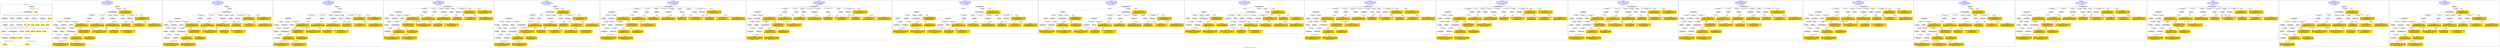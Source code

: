 digraph n0 {
fontcolor="blue"
remincross="true"
label="s25-s-oakland-museum-paintings.json"
subgraph cluster_0 {
label="1-correct model"
n2[style="filled",color="white",fillcolor="lightgray",label="E12_Production1"];
n3[style="filled",color="white",fillcolor="lightgray",label="E21_Person1"];
n4[style="filled",color="white",fillcolor="lightgray",label="E55_Type1"];
n5[style="filled",color="white",fillcolor="lightgray",label="E52_Time-Span3"];
n6[style="filled",color="white",fillcolor="lightgray",label="E69_Death1"];
n7[style="filled",color="white",fillcolor="lightgray",label="E82_Actor_Appellation1"];
n8[style="filled",color="white",fillcolor="lightgray",label="E67_Birth1"];
n9[shape="plaintext",style="filled",fillcolor="gold",label="Artist_URI"];
n10[style="filled",color="white",fillcolor="lightgray",label="E22_Man-Made_Object1"];
n11[style="filled",color="white",fillcolor="lightgray",label="E35_Title1"];
n12[style="filled",color="white",fillcolor="lightgray",label="E8_Acquisition1"];
n13[style="filled",color="white",fillcolor="lightgray",label="E55_Type2"];
n14[style="filled",color="white",fillcolor="lightgray",label="E54_Dimension1"];
n15[style="filled",color="white",fillcolor="lightgray",label="E34_Inscription1"];
n16[shape="plaintext",style="filled",fillcolor="gold",label="Object_uri"];
n17[shape="plaintext",style="filled",fillcolor="gold",label="Inscription"];
n18[shape="plaintext",style="filled",fillcolor="gold",label="Title"];
n19[style="filled",color="white",fillcolor="lightgray",label="E38_Image1"];
n20[shape="plaintext",style="filled",fillcolor="gold",label="Pic_URL"];
n21[style="filled",color="white",fillcolor="lightgray",label="E52_Time-Span1"];
n22[shape="plaintext",style="filled",fillcolor="gold",label="BirthDate"];
n23[style="filled",color="white",fillcolor="lightgray",label="E52_Time-Span2"];
n24[shape="plaintext",style="filled",fillcolor="gold",label="DeathDate"];
n25[shape="plaintext",style="filled",fillcolor="gold",label="Date_made"];
n26[shape="plaintext",style="filled",fillcolor="gold",label="Dimensions"];
n27[shape="plaintext",style="filled",fillcolor="gold",label="Subtype_URI"];
n28[shape="plaintext",style="filled",fillcolor="gold",label="Subtype_of_Art"];
n29[shape="plaintext",style="filled",fillcolor="gold",label="Type_URI"];
n30[shape="plaintext",style="filled",fillcolor="gold",label="Type_of_Art"];
n31[shape="plaintext",style="filled",fillcolor="gold",label="Artist_Appellation_URI"];
n32[shape="plaintext",style="filled",fillcolor="gold",label="ArtistName"];
n33[shape="plaintext",style="filled",fillcolor="gold",label="Credit"];
}
subgraph cluster_1 {
label="candidate 0\nlink coherence:0.9354838709677419\nnode coherence:0.9310344827586207\nconfidence:0.3486276933390119\nmapping score:0.45780405869921087\ncost:30.99843\n-precision:0.71-recall:0.71"
n35[style="filled",color="white",fillcolor="lightgray",label="E12_Production1"];
n36[style="filled",color="white",fillcolor="lightgray",label="E21_Person1"];
n37[style="filled",color="white",fillcolor="lightgray",label="E52_Time-Span2"];
n38[style="filled",color="white",fillcolor="lightgray",label="E55_Type1"];
n39[style="filled",color="white",fillcolor="lightgray",label="E67_Birth1"];
n40[style="filled",color="white",fillcolor="lightgray",label="E69_Death1"];
n41[style="filled",color="white",fillcolor="lightgray",label="E82_Actor_Appellation1"];
n42[style="filled",color="white",fillcolor="lightgray",label="E22_Man-Made_Object1"];
n43[style="filled",color="white",fillcolor="lightgray",label="E30_Right1"];
n44[style="filled",color="white",fillcolor="lightgray",label="E35_Title1"];
n45[style="filled",color="white",fillcolor="lightgray",label="E54_Dimension1"];
n46[style="filled",color="white",fillcolor="lightgray",label="E55_Type2"];
n47[style="filled",color="white",fillcolor="lightgray",label="E8_Acquisition1"];
n48[style="filled",color="white",fillcolor="lightgray",label="E38_Image1"];
n49[style="filled",color="white",fillcolor="lightgray",label="E52_Time-Span1"];
n50[style="filled",color="white",fillcolor="lightgray",label="E52_Time-Span3"];
n51[shape="plaintext",style="filled",fillcolor="gold",label="Pic_URL\n[E38_Image,classLink,0.631]\n[E78_Collection,classLink,0.152]\n[E22_Man-Made_Object,classLink,0.128]\n[E21_Person,classLink,0.089]"];
n52[shape="plaintext",style="filled",fillcolor="gold",label="Type_URI\n[E55_Type,classLink,0.554]\n[E55_Type,label,0.168]\n[E74_Group,classLink,0.154]\n[E57_Material,classLink,0.125]"];
n53[shape="plaintext",style="filled",fillcolor="gold",label="Subtype_URI\n[E55_Type,classLink,0.392]\n[E57_Material,classLink,0.382]\n[E74_Group,classLink,0.19]\n[E55_Type,label,0.036]"];
n54[shape="plaintext",style="filled",fillcolor="gold",label="DeathDate\n[E52_Time-Span,P82b_end_of_the_end,0.328]\n[E12_Production,P3_has_note,0.297]\n[E52_Time-Span,P82_at_some_time_within,0.257]\n[E35_Title,label,0.118]"];
n55[shape="plaintext",style="filled",fillcolor="gold",label="ArtistName\n[E82_Actor_Appellation,label,0.378]\n[E22_Man-Made_Object,P3_has_note,0.225]\n[E8_Acquisition,P3_has_note,0.214]\n[E73_Information_Object,P3_has_note,0.182]"];
n56[shape="plaintext",style="filled",fillcolor="gold",label="Date_made\n[E52_Time-Span,P82_at_some_time_within,0.5]\n[E52_Time-Span,P82b_end_of_the_end,0.247]\n[E52_Time-Span,P82a_begin_of_the_begin,0.13]\n[E35_Title,label,0.123]"];
n57[shape="plaintext",style="filled",fillcolor="gold",label="Artist_URI\n[E21_Person,classLink,0.34]\n[E39_Actor,classLink,0.324]\n[E82_Actor_Appellation,classLink,0.23]\n[E30_Right,P3_has_note,0.106]"];
n58[shape="plaintext",style="filled",fillcolor="gold",label="Credit\n[E8_Acquisition,P3_has_note,0.43]\n[E30_Right,P3_has_note,0.418]\n[E33_Linguistic_Object,P3_has_note,0.077]\n[E22_Man-Made_Object,P3_has_note,0.075]"];
n59[shape="plaintext",style="filled",fillcolor="gold",label="Dimensions\n[E54_Dimension,P3_has_note,0.614]\n[E22_Man-Made_Object,P3_has_note,0.192]\n[E73_Information_Object,P3_has_note,0.115]\n[E33_Linguistic_Object,P3_has_note,0.08]"];
n60[shape="plaintext",style="filled",fillcolor="gold",label="Type_of_Art\n[E21_Person,P3_has_note,0.276]\n[E55_Type,classLink,0.273]\n[E55_Type,label,0.273]\n[E33_Linguistic_Object,P3_has_note,0.179]"];
n61[shape="plaintext",style="filled",fillcolor="gold",label="Subtype_of_Art\n[E29_Design_or_Procedure,P3_has_note,0.346]\n[E57_Material,label,0.268]\n[E55_Type,label,0.253]\n[E57_Material,classLink,0.132]"];
n62[shape="plaintext",style="filled",fillcolor="gold",label="BirthDate\n[E52_Time-Span,P82a_begin_of_the_begin,0.375]\n[E52_Time-Span,P82_at_some_time_within,0.341]\n[E52_Time-Span,P82b_end_of_the_end,0.214]\n[E52_Time-Span,label,0.07]"];
n63[shape="plaintext",style="filled",fillcolor="gold",label="Inscription\n[E22_Man-Made_Object,P3_has_note,0.286]\n[E73_Information_Object,P3_has_note,0.248]\n[E35_Title,label,0.246]\n[E33_Linguistic_Object,P3_has_note,0.22]"];
n64[shape="plaintext",style="filled",fillcolor="gold",label="Artist_Appellation_URI\n[E82_Actor_Appellation,classLink,0.868]\n[E21_Person,classLink,0.058]\n[E39_Actor,classLink,0.056]\n[E30_Right,P3_has_note,0.018]"];
n65[shape="plaintext",style="filled",fillcolor="gold",label="Title\n[E35_Title,label,0.331]\n[E22_Man-Made_Object,P3_has_note,0.275]\n[E73_Information_Object,P3_has_note,0.23]\n[E33_Linguistic_Object,P3_has_note,0.164]"];
n66[shape="plaintext",style="filled",fillcolor="gold",label="Object_uri\n[E30_Right,P3_has_note,0.43]\n[E82_Actor_Appellation,label,0.227]\n[E8_Acquisition,P3_has_note,0.208]\n[E35_Title,label,0.135]"];
}
subgraph cluster_2 {
label="candidate 1\nlink coherence:0.9354838709677419\nnode coherence:0.9285714285714286\nconfidence:0.31722736287999753\nmapping score:0.45693293048380873\ncost:30.99843\n-precision:0.68-recall:0.68"
n68[style="filled",color="white",fillcolor="lightgray",label="E12_Production1"];
n69[style="filled",color="white",fillcolor="lightgray",label="E21_Person1"];
n70[style="filled",color="white",fillcolor="lightgray",label="E52_Time-Span2"];
n71[style="filled",color="white",fillcolor="lightgray",label="E55_Type1"];
n72[style="filled",color="white",fillcolor="lightgray",label="E67_Birth1"];
n73[style="filled",color="white",fillcolor="lightgray",label="E69_Death1"];
n74[style="filled",color="white",fillcolor="lightgray",label="E82_Actor_Appellation1"];
n75[style="filled",color="white",fillcolor="lightgray",label="E22_Man-Made_Object1"];
n76[style="filled",color="white",fillcolor="lightgray",label="E30_Right1"];
n77[style="filled",color="white",fillcolor="lightgray",label="E35_Title1"];
n78[style="filled",color="white",fillcolor="lightgray",label="E54_Dimension1"];
n79[style="filled",color="white",fillcolor="lightgray",label="E55_Type2"];
n80[style="filled",color="white",fillcolor="lightgray",label="E8_Acquisition1"];
n81[style="filled",color="white",fillcolor="lightgray",label="E38_Image1"];
n82[style="filled",color="white",fillcolor="lightgray",label="E52_Time-Span1"];
n83[style="filled",color="white",fillcolor="lightgray",label="E52_Time-Span3"];
n84[shape="plaintext",style="filled",fillcolor="gold",label="Type_URI\n[E55_Type,classLink,0.554]\n[E55_Type,label,0.168]\n[E74_Group,classLink,0.154]\n[E57_Material,classLink,0.125]"];
n85[shape="plaintext",style="filled",fillcolor="gold",label="Subtype_URI\n[E55_Type,classLink,0.392]\n[E57_Material,classLink,0.382]\n[E74_Group,classLink,0.19]\n[E55_Type,label,0.036]"];
n86[shape="plaintext",style="filled",fillcolor="gold",label="DeathDate\n[E52_Time-Span,P82b_end_of_the_end,0.328]\n[E12_Production,P3_has_note,0.297]\n[E52_Time-Span,P82_at_some_time_within,0.257]\n[E35_Title,label,0.118]"];
n87[shape="plaintext",style="filled",fillcolor="gold",label="ArtistName\n[E82_Actor_Appellation,label,0.378]\n[E22_Man-Made_Object,P3_has_note,0.225]\n[E8_Acquisition,P3_has_note,0.214]\n[E73_Information_Object,P3_has_note,0.182]"];
n88[shape="plaintext",style="filled",fillcolor="gold",label="Date_made\n[E52_Time-Span,P82_at_some_time_within,0.5]\n[E52_Time-Span,P82b_end_of_the_end,0.247]\n[E52_Time-Span,P82a_begin_of_the_begin,0.13]\n[E35_Title,label,0.123]"];
n89[shape="plaintext",style="filled",fillcolor="gold",label="Artist_URI\n[E21_Person,classLink,0.34]\n[E39_Actor,classLink,0.324]\n[E82_Actor_Appellation,classLink,0.23]\n[E30_Right,P3_has_note,0.106]"];
n90[shape="plaintext",style="filled",fillcolor="gold",label="Credit\n[E8_Acquisition,P3_has_note,0.43]\n[E30_Right,P3_has_note,0.418]\n[E33_Linguistic_Object,P3_has_note,0.077]\n[E22_Man-Made_Object,P3_has_note,0.075]"];
n91[shape="plaintext",style="filled",fillcolor="gold",label="Dimensions\n[E54_Dimension,P3_has_note,0.614]\n[E22_Man-Made_Object,P3_has_note,0.192]\n[E73_Information_Object,P3_has_note,0.115]\n[E33_Linguistic_Object,P3_has_note,0.08]"];
n92[shape="plaintext",style="filled",fillcolor="gold",label="Type_of_Art\n[E21_Person,P3_has_note,0.276]\n[E55_Type,classLink,0.273]\n[E55_Type,label,0.273]\n[E33_Linguistic_Object,P3_has_note,0.179]"];
n93[shape="plaintext",style="filled",fillcolor="gold",label="Pic_URL\n[E38_Image,classLink,0.631]\n[E78_Collection,classLink,0.152]\n[E22_Man-Made_Object,classLink,0.128]\n[E21_Person,classLink,0.089]"];
n94[shape="plaintext",style="filled",fillcolor="gold",label="Subtype_of_Art\n[E29_Design_or_Procedure,P3_has_note,0.346]\n[E57_Material,label,0.268]\n[E55_Type,label,0.253]\n[E57_Material,classLink,0.132]"];
n95[shape="plaintext",style="filled",fillcolor="gold",label="BirthDate\n[E52_Time-Span,P82a_begin_of_the_begin,0.375]\n[E52_Time-Span,P82_at_some_time_within,0.341]\n[E52_Time-Span,P82b_end_of_the_end,0.214]\n[E52_Time-Span,label,0.07]"];
n96[shape="plaintext",style="filled",fillcolor="gold",label="Inscription\n[E22_Man-Made_Object,P3_has_note,0.286]\n[E73_Information_Object,P3_has_note,0.248]\n[E35_Title,label,0.246]\n[E33_Linguistic_Object,P3_has_note,0.22]"];
n97[shape="plaintext",style="filled",fillcolor="gold",label="Artist_Appellation_URI\n[E82_Actor_Appellation,classLink,0.868]\n[E21_Person,classLink,0.058]\n[E39_Actor,classLink,0.056]\n[E30_Right,P3_has_note,0.018]"];
n98[shape="plaintext",style="filled",fillcolor="gold",label="Title\n[E35_Title,label,0.331]\n[E22_Man-Made_Object,P3_has_note,0.275]\n[E73_Information_Object,P3_has_note,0.23]\n[E33_Linguistic_Object,P3_has_note,0.164]"];
n99[shape="plaintext",style="filled",fillcolor="gold",label="Object_uri\n[E30_Right,P3_has_note,0.43]\n[E82_Actor_Appellation,label,0.227]\n[E8_Acquisition,P3_has_note,0.208]\n[E35_Title,label,0.135]"];
}
subgraph cluster_3 {
label="candidate 10\nlink coherence:0.896551724137931\nnode coherence:0.8888888888888888\nconfidence:0.3216485851023872\nmapping score:0.45559582466375864\ncost:127.99861\n-precision:0.69-recall:0.65"
n101[style="filled",color="white",fillcolor="lightgray",label="E12_Production1"];
n102[style="filled",color="white",fillcolor="lightgray",label="E21_Person1"];
n103[style="filled",color="white",fillcolor="lightgray",label="E52_Time-Span2"];
n104[style="filled",color="white",fillcolor="lightgray",label="E55_Type1"];
n105[style="filled",color="white",fillcolor="lightgray",label="E67_Birth1"];
n106[style="filled",color="white",fillcolor="lightgray",label="E82_Actor_Appellation1"];
n107[style="filled",color="white",fillcolor="lightgray",label="E22_Man-Made_Object1"];
n108[style="filled",color="white",fillcolor="lightgray",label="E30_Right1"];
n109[style="filled",color="white",fillcolor="lightgray",label="E35_Title1"];
n110[style="filled",color="white",fillcolor="lightgray",label="E54_Dimension1"];
n111[style="filled",color="white",fillcolor="lightgray",label="E55_Type2"];
n112[style="filled",color="white",fillcolor="lightgray",label="E8_Acquisition1"];
n113[style="filled",color="white",fillcolor="lightgray",label="E38_Image1"];
n114[style="filled",color="white",fillcolor="lightgray",label="E52_Time-Span1"];
n115[shape="plaintext",style="filled",fillcolor="gold",label="Type_URI\n[E55_Type,classLink,0.554]\n[E55_Type,label,0.168]\n[E74_Group,classLink,0.154]\n[E57_Material,classLink,0.125]"];
n116[shape="plaintext",style="filled",fillcolor="gold",label="Subtype_URI\n[E55_Type,classLink,0.392]\n[E57_Material,classLink,0.382]\n[E74_Group,classLink,0.19]\n[E55_Type,label,0.036]"];
n117[shape="plaintext",style="filled",fillcolor="gold",label="Date_made\n[E52_Time-Span,P82_at_some_time_within,0.5]\n[E52_Time-Span,P82b_end_of_the_end,0.247]\n[E52_Time-Span,P82a_begin_of_the_begin,0.13]\n[E35_Title,label,0.123]"];
n118[shape="plaintext",style="filled",fillcolor="gold",label="ArtistName\n[E82_Actor_Appellation,label,0.378]\n[E22_Man-Made_Object,P3_has_note,0.225]\n[E8_Acquisition,P3_has_note,0.214]\n[E73_Information_Object,P3_has_note,0.182]"];
n119[shape="plaintext",style="filled",fillcolor="gold",label="Artist_URI\n[E21_Person,classLink,0.34]\n[E39_Actor,classLink,0.324]\n[E82_Actor_Appellation,classLink,0.23]\n[E30_Right,P3_has_note,0.106]"];
n120[shape="plaintext",style="filled",fillcolor="gold",label="Credit\n[E8_Acquisition,P3_has_note,0.43]\n[E30_Right,P3_has_note,0.418]\n[E33_Linguistic_Object,P3_has_note,0.077]\n[E22_Man-Made_Object,P3_has_note,0.075]"];
n121[shape="plaintext",style="filled",fillcolor="gold",label="Dimensions\n[E54_Dimension,P3_has_note,0.614]\n[E22_Man-Made_Object,P3_has_note,0.192]\n[E73_Information_Object,P3_has_note,0.115]\n[E33_Linguistic_Object,P3_has_note,0.08]"];
n122[shape="plaintext",style="filled",fillcolor="gold",label="Type_of_Art\n[E21_Person,P3_has_note,0.276]\n[E55_Type,classLink,0.273]\n[E55_Type,label,0.273]\n[E33_Linguistic_Object,P3_has_note,0.179]"];
n123[shape="plaintext",style="filled",fillcolor="gold",label="Pic_URL\n[E38_Image,classLink,0.631]\n[E78_Collection,classLink,0.152]\n[E22_Man-Made_Object,classLink,0.128]\n[E21_Person,classLink,0.089]"];
n124[shape="plaintext",style="filled",fillcolor="gold",label="Subtype_of_Art\n[E29_Design_or_Procedure,P3_has_note,0.346]\n[E57_Material,label,0.268]\n[E55_Type,label,0.253]\n[E57_Material,classLink,0.132]"];
n125[shape="plaintext",style="filled",fillcolor="gold",label="BirthDate\n[E52_Time-Span,P82a_begin_of_the_begin,0.375]\n[E52_Time-Span,P82_at_some_time_within,0.341]\n[E52_Time-Span,P82b_end_of_the_end,0.214]\n[E52_Time-Span,label,0.07]"];
n126[shape="plaintext",style="filled",fillcolor="gold",label="DeathDate\n[E52_Time-Span,P82b_end_of_the_end,0.328]\n[E12_Production,P3_has_note,0.297]\n[E52_Time-Span,P82_at_some_time_within,0.257]\n[E35_Title,label,0.118]"];
n127[shape="plaintext",style="filled",fillcolor="gold",label="Inscription\n[E22_Man-Made_Object,P3_has_note,0.286]\n[E73_Information_Object,P3_has_note,0.248]\n[E35_Title,label,0.246]\n[E33_Linguistic_Object,P3_has_note,0.22]"];
n128[shape="plaintext",style="filled",fillcolor="gold",label="Artist_Appellation_URI\n[E82_Actor_Appellation,classLink,0.868]\n[E21_Person,classLink,0.058]\n[E39_Actor,classLink,0.056]\n[E30_Right,P3_has_note,0.018]"];
n129[shape="plaintext",style="filled",fillcolor="gold",label="Title\n[E35_Title,label,0.331]\n[E22_Man-Made_Object,P3_has_note,0.275]\n[E73_Information_Object,P3_has_note,0.23]\n[E33_Linguistic_Object,P3_has_note,0.164]"];
n130[shape="plaintext",style="filled",fillcolor="gold",label="Object_uri\n[E30_Right,P3_has_note,0.43]\n[E82_Actor_Appellation,label,0.227]\n[E8_Acquisition,P3_has_note,0.208]\n[E35_Title,label,0.135]"];
}
subgraph cluster_4 {
label="candidate 11\nlink coherence:0.8928571428571429\nnode coherence:0.8888888888888888\nconfidence:0.3216485851023872\nmapping score:0.45559582466375864\ncost:126.99873\n-precision:0.68-recall:0.61"
n132[style="filled",color="white",fillcolor="lightgray",label="E12_Production1"];
n133[style="filled",color="white",fillcolor="lightgray",label="E21_Person1"];
n134[style="filled",color="white",fillcolor="lightgray",label="E52_Time-Span2"];
n135[style="filled",color="white",fillcolor="lightgray",label="E55_Type1"];
n136[style="filled",color="white",fillcolor="lightgray",label="E67_Birth1"];
n137[style="filled",color="white",fillcolor="lightgray",label="E82_Actor_Appellation1"];
n138[style="filled",color="white",fillcolor="lightgray",label="E22_Man-Made_Object1"];
n139[style="filled",color="white",fillcolor="lightgray",label="E30_Right1"];
n140[style="filled",color="white",fillcolor="lightgray",label="E35_Title1"];
n141[style="filled",color="white",fillcolor="lightgray",label="E54_Dimension1"];
n142[style="filled",color="white",fillcolor="lightgray",label="E55_Type2"];
n143[style="filled",color="white",fillcolor="lightgray",label="E8_Acquisition1"];
n144[style="filled",color="white",fillcolor="lightgray",label="E52_Time-Span1"];
n145[shape="plaintext",style="filled",fillcolor="gold",label="Type_URI\n[E55_Type,classLink,0.554]\n[E55_Type,label,0.168]\n[E74_Group,classLink,0.154]\n[E57_Material,classLink,0.125]"];
n146[shape="plaintext",style="filled",fillcolor="gold",label="Subtype_URI\n[E55_Type,classLink,0.392]\n[E57_Material,classLink,0.382]\n[E74_Group,classLink,0.19]\n[E55_Type,label,0.036]"];
n147[shape="plaintext",style="filled",fillcolor="gold",label="Date_made\n[E52_Time-Span,P82_at_some_time_within,0.5]\n[E52_Time-Span,P82b_end_of_the_end,0.247]\n[E52_Time-Span,P82a_begin_of_the_begin,0.13]\n[E35_Title,label,0.123]"];
n148[shape="plaintext",style="filled",fillcolor="gold",label="ArtistName\n[E82_Actor_Appellation,label,0.378]\n[E22_Man-Made_Object,P3_has_note,0.225]\n[E8_Acquisition,P3_has_note,0.214]\n[E73_Information_Object,P3_has_note,0.182]"];
n149[shape="plaintext",style="filled",fillcolor="gold",label="Artist_URI\n[E21_Person,classLink,0.34]\n[E39_Actor,classLink,0.324]\n[E82_Actor_Appellation,classLink,0.23]\n[E30_Right,P3_has_note,0.106]"];
n150[shape="plaintext",style="filled",fillcolor="gold",label="Credit\n[E8_Acquisition,P3_has_note,0.43]\n[E30_Right,P3_has_note,0.418]\n[E33_Linguistic_Object,P3_has_note,0.077]\n[E22_Man-Made_Object,P3_has_note,0.075]"];
n151[shape="plaintext",style="filled",fillcolor="gold",label="Dimensions\n[E54_Dimension,P3_has_note,0.614]\n[E22_Man-Made_Object,P3_has_note,0.192]\n[E73_Information_Object,P3_has_note,0.115]\n[E33_Linguistic_Object,P3_has_note,0.08]"];
n152[shape="plaintext",style="filled",fillcolor="gold",label="Type_of_Art\n[E21_Person,P3_has_note,0.276]\n[E55_Type,classLink,0.273]\n[E55_Type,label,0.273]\n[E33_Linguistic_Object,P3_has_note,0.179]"];
n153[shape="plaintext",style="filled",fillcolor="gold",label="Pic_URL\n[E38_Image,classLink,0.631]\n[E78_Collection,classLink,0.152]\n[E22_Man-Made_Object,classLink,0.128]\n[E21_Person,classLink,0.089]"];
n154[shape="plaintext",style="filled",fillcolor="gold",label="Subtype_of_Art\n[E29_Design_or_Procedure,P3_has_note,0.346]\n[E57_Material,label,0.268]\n[E55_Type,label,0.253]\n[E57_Material,classLink,0.132]"];
n155[shape="plaintext",style="filled",fillcolor="gold",label="BirthDate\n[E52_Time-Span,P82a_begin_of_the_begin,0.375]\n[E52_Time-Span,P82_at_some_time_within,0.341]\n[E52_Time-Span,P82b_end_of_the_end,0.214]\n[E52_Time-Span,label,0.07]"];
n156[shape="plaintext",style="filled",fillcolor="gold",label="DeathDate\n[E52_Time-Span,P82b_end_of_the_end,0.328]\n[E12_Production,P3_has_note,0.297]\n[E52_Time-Span,P82_at_some_time_within,0.257]\n[E35_Title,label,0.118]"];
n157[shape="plaintext",style="filled",fillcolor="gold",label="Inscription\n[E22_Man-Made_Object,P3_has_note,0.286]\n[E73_Information_Object,P3_has_note,0.248]\n[E35_Title,label,0.246]\n[E33_Linguistic_Object,P3_has_note,0.22]"];
n158[shape="plaintext",style="filled",fillcolor="gold",label="Artist_Appellation_URI\n[E82_Actor_Appellation,classLink,0.868]\n[E21_Person,classLink,0.058]\n[E39_Actor,classLink,0.056]\n[E30_Right,P3_has_note,0.018]"];
n159[shape="plaintext",style="filled",fillcolor="gold",label="Title\n[E35_Title,label,0.331]\n[E22_Man-Made_Object,P3_has_note,0.275]\n[E73_Information_Object,P3_has_note,0.23]\n[E33_Linguistic_Object,P3_has_note,0.164]"];
n160[shape="plaintext",style="filled",fillcolor="gold",label="Object_uri\n[E30_Right,P3_has_note,0.43]\n[E82_Actor_Appellation,label,0.227]\n[E8_Acquisition,P3_has_note,0.208]\n[E35_Title,label,0.135]"];
}
subgraph cluster_5 {
label="candidate 12\nlink coherence:0.875\nnode coherence:0.8928571428571429\nconfidence:0.4102052155919717\nmapping score:0.47602078614970483\ncost:130.99843\n-precision:0.75-recall:0.77"
n162[style="filled",color="white",fillcolor="lightgray",label="E12_Production1"];
n163[style="filled",color="white",fillcolor="lightgray",label="E21_Person1"];
n164[style="filled",color="white",fillcolor="lightgray",label="E52_Time-Span2"];
n165[style="filled",color="white",fillcolor="lightgray",label="E55_Type1"];
n166[style="filled",color="white",fillcolor="lightgray",label="E67_Birth1"];
n167[style="filled",color="white",fillcolor="lightgray",label="E69_Death1"];
n168[style="filled",color="white",fillcolor="lightgray",label="E82_Actor_Appellation1"];
n169[style="filled",color="white",fillcolor="lightgray",label="E21_Person2"];
n170[style="filled",color="white",fillcolor="lightgray",label="E82_Actor_Appellation2"];
n171[style="filled",color="white",fillcolor="lightgray",label="E22_Man-Made_Object1"];
n172[style="filled",color="white",fillcolor="lightgray",label="E35_Title1"];
n173[style="filled",color="white",fillcolor="lightgray",label="E54_Dimension1"];
n174[style="filled",color="white",fillcolor="lightgray",label="E55_Type2"];
n175[style="filled",color="white",fillcolor="lightgray",label="E8_Acquisition1"];
n176[style="filled",color="white",fillcolor="lightgray",label="E38_Image1"];
n177[style="filled",color="white",fillcolor="lightgray",label="E52_Time-Span1"];
n178[style="filled",color="white",fillcolor="lightgray",label="E52_Time-Span3"];
n179[shape="plaintext",style="filled",fillcolor="gold",label="Pic_URL\n[E38_Image,classLink,0.631]\n[E78_Collection,classLink,0.152]\n[E22_Man-Made_Object,classLink,0.128]\n[E21_Person,classLink,0.089]"];
n180[shape="plaintext",style="filled",fillcolor="gold",label="Type_URI\n[E55_Type,classLink,0.554]\n[E55_Type,label,0.168]\n[E74_Group,classLink,0.154]\n[E57_Material,classLink,0.125]"];
n181[shape="plaintext",style="filled",fillcolor="gold",label="Subtype_URI\n[E55_Type,classLink,0.392]\n[E57_Material,classLink,0.382]\n[E74_Group,classLink,0.19]\n[E55_Type,label,0.036]"];
n182[shape="plaintext",style="filled",fillcolor="gold",label="DeathDate\n[E52_Time-Span,P82b_end_of_the_end,0.328]\n[E12_Production,P3_has_note,0.297]\n[E52_Time-Span,P82_at_some_time_within,0.257]\n[E35_Title,label,0.118]"];
n183[shape="plaintext",style="filled",fillcolor="gold",label="Credit\n[E8_Acquisition,P3_has_note,0.43]\n[E30_Right,P3_has_note,0.418]\n[E33_Linguistic_Object,P3_has_note,0.077]\n[E22_Man-Made_Object,P3_has_note,0.075]"];
n184[shape="plaintext",style="filled",fillcolor="gold",label="Date_made\n[E52_Time-Span,P82_at_some_time_within,0.5]\n[E52_Time-Span,P82b_end_of_the_end,0.247]\n[E52_Time-Span,P82a_begin_of_the_begin,0.13]\n[E35_Title,label,0.123]"];
n185[shape="plaintext",style="filled",fillcolor="gold",label="Artist_URI\n[E21_Person,classLink,0.34]\n[E39_Actor,classLink,0.324]\n[E82_Actor_Appellation,classLink,0.23]\n[E30_Right,P3_has_note,0.106]"];
n186[shape="plaintext",style="filled",fillcolor="gold",label="Dimensions\n[E54_Dimension,P3_has_note,0.614]\n[E22_Man-Made_Object,P3_has_note,0.192]\n[E73_Information_Object,P3_has_note,0.115]\n[E33_Linguistic_Object,P3_has_note,0.08]"];
n187[shape="plaintext",style="filled",fillcolor="gold",label="Type_of_Art\n[E21_Person,P3_has_note,0.276]\n[E55_Type,classLink,0.273]\n[E55_Type,label,0.273]\n[E33_Linguistic_Object,P3_has_note,0.179]"];
n188[shape="plaintext",style="filled",fillcolor="gold",label="Subtype_of_Art\n[E29_Design_or_Procedure,P3_has_note,0.346]\n[E57_Material,label,0.268]\n[E55_Type,label,0.253]\n[E57_Material,classLink,0.132]"];
n189[shape="plaintext",style="filled",fillcolor="gold",label="BirthDate\n[E52_Time-Span,P82a_begin_of_the_begin,0.375]\n[E52_Time-Span,P82_at_some_time_within,0.341]\n[E52_Time-Span,P82b_end_of_the_end,0.214]\n[E52_Time-Span,label,0.07]"];
n190[shape="plaintext",style="filled",fillcolor="gold",label="Inscription\n[E22_Man-Made_Object,P3_has_note,0.286]\n[E73_Information_Object,P3_has_note,0.248]\n[E35_Title,label,0.246]\n[E33_Linguistic_Object,P3_has_note,0.22]"];
n191[shape="plaintext",style="filled",fillcolor="gold",label="ArtistName\n[E82_Actor_Appellation,label,0.378]\n[E22_Man-Made_Object,P3_has_note,0.225]\n[E8_Acquisition,P3_has_note,0.214]\n[E73_Information_Object,P3_has_note,0.182]"];
n192[shape="plaintext",style="filled",fillcolor="gold",label="Artist_Appellation_URI\n[E82_Actor_Appellation,classLink,0.868]\n[E21_Person,classLink,0.058]\n[E39_Actor,classLink,0.056]\n[E30_Right,P3_has_note,0.018]"];
n193[shape="plaintext",style="filled",fillcolor="gold",label="Title\n[E35_Title,label,0.331]\n[E22_Man-Made_Object,P3_has_note,0.275]\n[E73_Information_Object,P3_has_note,0.23]\n[E33_Linguistic_Object,P3_has_note,0.164]"];
n194[shape="plaintext",style="filled",fillcolor="gold",label="Object_uri\n[E30_Right,P3_has_note,0.43]\n[E82_Actor_Appellation,label,0.227]\n[E8_Acquisition,P3_has_note,0.208]\n[E35_Title,label,0.135]"];
}
subgraph cluster_6 {
label="candidate 13\nlink coherence:0.8709677419354839\nnode coherence:0.9310344827586207\nconfidence:0.3486276933390119\nmapping score:0.45780405869921087\ncost:30.99862\n-precision:0.65-recall:0.65"
n196[style="filled",color="white",fillcolor="lightgray",label="E12_Production1"];
n197[style="filled",color="white",fillcolor="lightgray",label="E21_Person1"];
n198[style="filled",color="white",fillcolor="lightgray",label="E52_Time-Span2"];
n199[style="filled",color="white",fillcolor="lightgray",label="E67_Birth1"];
n200[style="filled",color="white",fillcolor="lightgray",label="E69_Death1"];
n201[style="filled",color="white",fillcolor="lightgray",label="E82_Actor_Appellation1"];
n202[style="filled",color="white",fillcolor="lightgray",label="E22_Man-Made_Object1"];
n203[style="filled",color="white",fillcolor="lightgray",label="E30_Right1"];
n204[style="filled",color="white",fillcolor="lightgray",label="E35_Title1"];
n205[style="filled",color="white",fillcolor="lightgray",label="E38_Image1"];
n206[style="filled",color="white",fillcolor="lightgray",label="E54_Dimension1"];
n207[style="filled",color="white",fillcolor="lightgray",label="E55_Type1"];
n208[style="filled",color="white",fillcolor="lightgray",label="E55_Type2"];
n209[style="filled",color="white",fillcolor="lightgray",label="E8_Acquisition1"];
n210[style="filled",color="white",fillcolor="lightgray",label="E52_Time-Span1"];
n211[style="filled",color="white",fillcolor="lightgray",label="E52_Time-Span3"];
n212[shape="plaintext",style="filled",fillcolor="gold",label="Pic_URL\n[E38_Image,classLink,0.631]\n[E78_Collection,classLink,0.152]\n[E22_Man-Made_Object,classLink,0.128]\n[E21_Person,classLink,0.089]"];
n213[shape="plaintext",style="filled",fillcolor="gold",label="Type_URI\n[E55_Type,classLink,0.554]\n[E55_Type,label,0.168]\n[E74_Group,classLink,0.154]\n[E57_Material,classLink,0.125]"];
n214[shape="plaintext",style="filled",fillcolor="gold",label="Subtype_URI\n[E55_Type,classLink,0.392]\n[E57_Material,classLink,0.382]\n[E74_Group,classLink,0.19]\n[E55_Type,label,0.036]"];
n215[shape="plaintext",style="filled",fillcolor="gold",label="DeathDate\n[E52_Time-Span,P82b_end_of_the_end,0.328]\n[E12_Production,P3_has_note,0.297]\n[E52_Time-Span,P82_at_some_time_within,0.257]\n[E35_Title,label,0.118]"];
n216[shape="plaintext",style="filled",fillcolor="gold",label="ArtistName\n[E82_Actor_Appellation,label,0.378]\n[E22_Man-Made_Object,P3_has_note,0.225]\n[E8_Acquisition,P3_has_note,0.214]\n[E73_Information_Object,P3_has_note,0.182]"];
n217[shape="plaintext",style="filled",fillcolor="gold",label="Date_made\n[E52_Time-Span,P82_at_some_time_within,0.5]\n[E52_Time-Span,P82b_end_of_the_end,0.247]\n[E52_Time-Span,P82a_begin_of_the_begin,0.13]\n[E35_Title,label,0.123]"];
n218[shape="plaintext",style="filled",fillcolor="gold",label="Artist_URI\n[E21_Person,classLink,0.34]\n[E39_Actor,classLink,0.324]\n[E82_Actor_Appellation,classLink,0.23]\n[E30_Right,P3_has_note,0.106]"];
n219[shape="plaintext",style="filled",fillcolor="gold",label="Credit\n[E8_Acquisition,P3_has_note,0.43]\n[E30_Right,P3_has_note,0.418]\n[E33_Linguistic_Object,P3_has_note,0.077]\n[E22_Man-Made_Object,P3_has_note,0.075]"];
n220[shape="plaintext",style="filled",fillcolor="gold",label="Dimensions\n[E54_Dimension,P3_has_note,0.614]\n[E22_Man-Made_Object,P3_has_note,0.192]\n[E73_Information_Object,P3_has_note,0.115]\n[E33_Linguistic_Object,P3_has_note,0.08]"];
n221[shape="plaintext",style="filled",fillcolor="gold",label="Type_of_Art\n[E21_Person,P3_has_note,0.276]\n[E55_Type,classLink,0.273]\n[E55_Type,label,0.273]\n[E33_Linguistic_Object,P3_has_note,0.179]"];
n222[shape="plaintext",style="filled",fillcolor="gold",label="Subtype_of_Art\n[E29_Design_or_Procedure,P3_has_note,0.346]\n[E57_Material,label,0.268]\n[E55_Type,label,0.253]\n[E57_Material,classLink,0.132]"];
n223[shape="plaintext",style="filled",fillcolor="gold",label="BirthDate\n[E52_Time-Span,P82a_begin_of_the_begin,0.375]\n[E52_Time-Span,P82_at_some_time_within,0.341]\n[E52_Time-Span,P82b_end_of_the_end,0.214]\n[E52_Time-Span,label,0.07]"];
n224[shape="plaintext",style="filled",fillcolor="gold",label="Inscription\n[E22_Man-Made_Object,P3_has_note,0.286]\n[E73_Information_Object,P3_has_note,0.248]\n[E35_Title,label,0.246]\n[E33_Linguistic_Object,P3_has_note,0.22]"];
n225[shape="plaintext",style="filled",fillcolor="gold",label="Artist_Appellation_URI\n[E82_Actor_Appellation,classLink,0.868]\n[E21_Person,classLink,0.058]\n[E39_Actor,classLink,0.056]\n[E30_Right,P3_has_note,0.018]"];
n226[shape="plaintext",style="filled",fillcolor="gold",label="Title\n[E35_Title,label,0.331]\n[E22_Man-Made_Object,P3_has_note,0.275]\n[E73_Information_Object,P3_has_note,0.23]\n[E33_Linguistic_Object,P3_has_note,0.164]"];
n227[shape="plaintext",style="filled",fillcolor="gold",label="Object_uri\n[E30_Right,P3_has_note,0.43]\n[E82_Actor_Appellation,label,0.227]\n[E8_Acquisition,P3_has_note,0.208]\n[E35_Title,label,0.135]"];
}
subgraph cluster_7 {
label="candidate 14\nlink coherence:0.8709677419354839\nnode coherence:0.9310344827586207\nconfidence:0.3486276933390119\nmapping score:0.45780405869921087\ncost:30.99864\n-precision:0.65-recall:0.65"
n229[style="filled",color="white",fillcolor="lightgray",label="E12_Production1"];
n230[style="filled",color="white",fillcolor="lightgray",label="E21_Person1"];
n231[style="filled",color="white",fillcolor="lightgray",label="E52_Time-Span2"];
n232[style="filled",color="white",fillcolor="lightgray",label="E67_Birth1"];
n233[style="filled",color="white",fillcolor="lightgray",label="E69_Death1"];
n234[style="filled",color="white",fillcolor="lightgray",label="E82_Actor_Appellation1"];
n235[style="filled",color="white",fillcolor="lightgray",label="E22_Man-Made_Object1"];
n236[style="filled",color="white",fillcolor="lightgray",label="E30_Right1"];
n237[style="filled",color="white",fillcolor="lightgray",label="E35_Title1"];
n238[style="filled",color="white",fillcolor="lightgray",label="E38_Image1"];
n239[style="filled",color="white",fillcolor="lightgray",label="E54_Dimension1"];
n240[style="filled",color="white",fillcolor="lightgray",label="E55_Type1"];
n241[style="filled",color="white",fillcolor="lightgray",label="E55_Type2"];
n242[style="filled",color="white",fillcolor="lightgray",label="E8_Acquisition1"];
n243[style="filled",color="white",fillcolor="lightgray",label="E52_Time-Span1"];
n244[style="filled",color="white",fillcolor="lightgray",label="E52_Time-Span3"];
n245[shape="plaintext",style="filled",fillcolor="gold",label="Pic_URL\n[E38_Image,classLink,0.631]\n[E78_Collection,classLink,0.152]\n[E22_Man-Made_Object,classLink,0.128]\n[E21_Person,classLink,0.089]"];
n246[shape="plaintext",style="filled",fillcolor="gold",label="Type_URI\n[E55_Type,classLink,0.554]\n[E55_Type,label,0.168]\n[E74_Group,classLink,0.154]\n[E57_Material,classLink,0.125]"];
n247[shape="plaintext",style="filled",fillcolor="gold",label="Subtype_URI\n[E55_Type,classLink,0.392]\n[E57_Material,classLink,0.382]\n[E74_Group,classLink,0.19]\n[E55_Type,label,0.036]"];
n248[shape="plaintext",style="filled",fillcolor="gold",label="DeathDate\n[E52_Time-Span,P82b_end_of_the_end,0.328]\n[E12_Production,P3_has_note,0.297]\n[E52_Time-Span,P82_at_some_time_within,0.257]\n[E35_Title,label,0.118]"];
n249[shape="plaintext",style="filled",fillcolor="gold",label="ArtistName\n[E82_Actor_Appellation,label,0.378]\n[E22_Man-Made_Object,P3_has_note,0.225]\n[E8_Acquisition,P3_has_note,0.214]\n[E73_Information_Object,P3_has_note,0.182]"];
n250[shape="plaintext",style="filled",fillcolor="gold",label="Date_made\n[E52_Time-Span,P82_at_some_time_within,0.5]\n[E52_Time-Span,P82b_end_of_the_end,0.247]\n[E52_Time-Span,P82a_begin_of_the_begin,0.13]\n[E35_Title,label,0.123]"];
n251[shape="plaintext",style="filled",fillcolor="gold",label="Artist_URI\n[E21_Person,classLink,0.34]\n[E39_Actor,classLink,0.324]\n[E82_Actor_Appellation,classLink,0.23]\n[E30_Right,P3_has_note,0.106]"];
n252[shape="plaintext",style="filled",fillcolor="gold",label="Credit\n[E8_Acquisition,P3_has_note,0.43]\n[E30_Right,P3_has_note,0.418]\n[E33_Linguistic_Object,P3_has_note,0.077]\n[E22_Man-Made_Object,P3_has_note,0.075]"];
n253[shape="plaintext",style="filled",fillcolor="gold",label="Dimensions\n[E54_Dimension,P3_has_note,0.614]\n[E22_Man-Made_Object,P3_has_note,0.192]\n[E73_Information_Object,P3_has_note,0.115]\n[E33_Linguistic_Object,P3_has_note,0.08]"];
n254[shape="plaintext",style="filled",fillcolor="gold",label="Type_of_Art\n[E21_Person,P3_has_note,0.276]\n[E55_Type,classLink,0.273]\n[E55_Type,label,0.273]\n[E33_Linguistic_Object,P3_has_note,0.179]"];
n255[shape="plaintext",style="filled",fillcolor="gold",label="Subtype_of_Art\n[E29_Design_or_Procedure,P3_has_note,0.346]\n[E57_Material,label,0.268]\n[E55_Type,label,0.253]\n[E57_Material,classLink,0.132]"];
n256[shape="plaintext",style="filled",fillcolor="gold",label="BirthDate\n[E52_Time-Span,P82a_begin_of_the_begin,0.375]\n[E52_Time-Span,P82_at_some_time_within,0.341]\n[E52_Time-Span,P82b_end_of_the_end,0.214]\n[E52_Time-Span,label,0.07]"];
n257[shape="plaintext",style="filled",fillcolor="gold",label="Inscription\n[E22_Man-Made_Object,P3_has_note,0.286]\n[E73_Information_Object,P3_has_note,0.248]\n[E35_Title,label,0.246]\n[E33_Linguistic_Object,P3_has_note,0.22]"];
n258[shape="plaintext",style="filled",fillcolor="gold",label="Artist_Appellation_URI\n[E82_Actor_Appellation,classLink,0.868]\n[E21_Person,classLink,0.058]\n[E39_Actor,classLink,0.056]\n[E30_Right,P3_has_note,0.018]"];
n259[shape="plaintext",style="filled",fillcolor="gold",label="Title\n[E35_Title,label,0.331]\n[E22_Man-Made_Object,P3_has_note,0.275]\n[E73_Information_Object,P3_has_note,0.23]\n[E33_Linguistic_Object,P3_has_note,0.164]"];
n260[shape="plaintext",style="filled",fillcolor="gold",label="Object_uri\n[E30_Right,P3_has_note,0.43]\n[E82_Actor_Appellation,label,0.227]\n[E8_Acquisition,P3_has_note,0.208]\n[E35_Title,label,0.135]"];
}
subgraph cluster_8 {
label="candidate 15\nlink coherence:0.8709677419354839\nnode coherence:0.9310344827586207\nconfidence:0.32731508781499197\nmapping score:0.4506998568578709\ncost:30.99868\n-precision:0.65-recall:0.65"
n262[style="filled",color="white",fillcolor="lightgray",label="E12_Production1"];
n263[style="filled",color="white",fillcolor="lightgray",label="E52_Time-Span2"];
n264[style="filled",color="white",fillcolor="lightgray",label="E55_Type1"];
n265[style="filled",color="white",fillcolor="lightgray",label="E21_Person1"];
n266[style="filled",color="white",fillcolor="lightgray",label="E67_Birth1"];
n267[style="filled",color="white",fillcolor="lightgray",label="E69_Death1"];
n268[style="filled",color="white",fillcolor="lightgray",label="E82_Actor_Appellation1"];
n269[style="filled",color="white",fillcolor="lightgray",label="E22_Man-Made_Object1"];
n270[style="filled",color="white",fillcolor="lightgray",label="E35_Title1"];
n271[style="filled",color="white",fillcolor="lightgray",label="E38_Image1"];
n272[style="filled",color="white",fillcolor="lightgray",label="E54_Dimension1"];
n273[style="filled",color="white",fillcolor="lightgray",label="E55_Type2"];
n274[style="filled",color="white",fillcolor="lightgray",label="E8_Acquisition1"];
n275[style="filled",color="white",fillcolor="lightgray",label="E33_Linguistic_Object2"];
n276[style="filled",color="white",fillcolor="lightgray",label="E52_Time-Span1"];
n277[style="filled",color="white",fillcolor="lightgray",label="E52_Time-Span3"];
n278[shape="plaintext",style="filled",fillcolor="gold",label="Pic_URL\n[E38_Image,classLink,0.631]\n[E78_Collection,classLink,0.152]\n[E22_Man-Made_Object,classLink,0.128]\n[E21_Person,classLink,0.089]"];
n279[shape="plaintext",style="filled",fillcolor="gold",label="Type_URI\n[E55_Type,classLink,0.554]\n[E55_Type,label,0.168]\n[E74_Group,classLink,0.154]\n[E57_Material,classLink,0.125]"];
n280[shape="plaintext",style="filled",fillcolor="gold",label="Credit\n[E8_Acquisition,P3_has_note,0.43]\n[E30_Right,P3_has_note,0.418]\n[E33_Linguistic_Object,P3_has_note,0.077]\n[E22_Man-Made_Object,P3_has_note,0.075]"];
n281[shape="plaintext",style="filled",fillcolor="gold",label="Subtype_URI\n[E55_Type,classLink,0.392]\n[E57_Material,classLink,0.382]\n[E74_Group,classLink,0.19]\n[E55_Type,label,0.036]"];
n282[shape="plaintext",style="filled",fillcolor="gold",label="DeathDate\n[E52_Time-Span,P82b_end_of_the_end,0.328]\n[E12_Production,P3_has_note,0.297]\n[E52_Time-Span,P82_at_some_time_within,0.257]\n[E35_Title,label,0.118]"];
n283[shape="plaintext",style="filled",fillcolor="gold",label="ArtistName\n[E82_Actor_Appellation,label,0.378]\n[E22_Man-Made_Object,P3_has_note,0.225]\n[E8_Acquisition,P3_has_note,0.214]\n[E73_Information_Object,P3_has_note,0.182]"];
n284[shape="plaintext",style="filled",fillcolor="gold",label="Date_made\n[E52_Time-Span,P82_at_some_time_within,0.5]\n[E52_Time-Span,P82b_end_of_the_end,0.247]\n[E52_Time-Span,P82a_begin_of_the_begin,0.13]\n[E35_Title,label,0.123]"];
n285[shape="plaintext",style="filled",fillcolor="gold",label="Artist_URI\n[E21_Person,classLink,0.34]\n[E39_Actor,classLink,0.324]\n[E82_Actor_Appellation,classLink,0.23]\n[E30_Right,P3_has_note,0.106]"];
n286[shape="plaintext",style="filled",fillcolor="gold",label="Dimensions\n[E54_Dimension,P3_has_note,0.614]\n[E22_Man-Made_Object,P3_has_note,0.192]\n[E73_Information_Object,P3_has_note,0.115]\n[E33_Linguistic_Object,P3_has_note,0.08]"];
n287[shape="plaintext",style="filled",fillcolor="gold",label="Type_of_Art\n[E21_Person,P3_has_note,0.276]\n[E55_Type,classLink,0.273]\n[E55_Type,label,0.273]\n[E33_Linguistic_Object,P3_has_note,0.179]"];
n288[shape="plaintext",style="filled",fillcolor="gold",label="Subtype_of_Art\n[E29_Design_or_Procedure,P3_has_note,0.346]\n[E57_Material,label,0.268]\n[E55_Type,label,0.253]\n[E57_Material,classLink,0.132]"];
n289[shape="plaintext",style="filled",fillcolor="gold",label="BirthDate\n[E52_Time-Span,P82a_begin_of_the_begin,0.375]\n[E52_Time-Span,P82_at_some_time_within,0.341]\n[E52_Time-Span,P82b_end_of_the_end,0.214]\n[E52_Time-Span,label,0.07]"];
n290[shape="plaintext",style="filled",fillcolor="gold",label="Inscription\n[E22_Man-Made_Object,P3_has_note,0.286]\n[E73_Information_Object,P3_has_note,0.248]\n[E35_Title,label,0.246]\n[E33_Linguistic_Object,P3_has_note,0.22]"];
n291[shape="plaintext",style="filled",fillcolor="gold",label="Artist_Appellation_URI\n[E82_Actor_Appellation,classLink,0.868]\n[E21_Person,classLink,0.058]\n[E39_Actor,classLink,0.056]\n[E30_Right,P3_has_note,0.018]"];
n292[shape="plaintext",style="filled",fillcolor="gold",label="Title\n[E35_Title,label,0.331]\n[E22_Man-Made_Object,P3_has_note,0.275]\n[E73_Information_Object,P3_has_note,0.23]\n[E33_Linguistic_Object,P3_has_note,0.164]"];
n293[shape="plaintext",style="filled",fillcolor="gold",label="Object_uri\n[E30_Right,P3_has_note,0.43]\n[E82_Actor_Appellation,label,0.227]\n[E8_Acquisition,P3_has_note,0.208]\n[E35_Title,label,0.135]"];
}
subgraph cluster_9 {
label="candidate 16\nlink coherence:0.8709677419354839\nnode coherence:0.9310344827586207\nconfidence:0.32731508781499197\nmapping score:0.4506998568578709\ncost:30.99869\n-precision:0.65-recall:0.65"
n295[style="filled",color="white",fillcolor="lightgray",label="E12_Production1"];
n296[style="filled",color="white",fillcolor="lightgray",label="E52_Time-Span2"];
n297[style="filled",color="white",fillcolor="lightgray",label="E55_Type1"];
n298[style="filled",color="white",fillcolor="lightgray",label="E21_Person1"];
n299[style="filled",color="white",fillcolor="lightgray",label="E67_Birth1"];
n300[style="filled",color="white",fillcolor="lightgray",label="E69_Death1"];
n301[style="filled",color="white",fillcolor="lightgray",label="E82_Actor_Appellation1"];
n302[style="filled",color="white",fillcolor="lightgray",label="E22_Man-Made_Object1"];
n303[style="filled",color="white",fillcolor="lightgray",label="E35_Title1"];
n304[style="filled",color="white",fillcolor="lightgray",label="E38_Image1"];
n305[style="filled",color="white",fillcolor="lightgray",label="E54_Dimension1"];
n306[style="filled",color="white",fillcolor="lightgray",label="E55_Type2"];
n307[style="filled",color="white",fillcolor="lightgray",label="E8_Acquisition1"];
n308[style="filled",color="white",fillcolor="lightgray",label="E33_Linguistic_Object1"];
n309[style="filled",color="white",fillcolor="lightgray",label="E52_Time-Span1"];
n310[style="filled",color="white",fillcolor="lightgray",label="E52_Time-Span3"];
n311[shape="plaintext",style="filled",fillcolor="gold",label="Pic_URL\n[E38_Image,classLink,0.631]\n[E78_Collection,classLink,0.152]\n[E22_Man-Made_Object,classLink,0.128]\n[E21_Person,classLink,0.089]"];
n312[shape="plaintext",style="filled",fillcolor="gold",label="Type_URI\n[E55_Type,classLink,0.554]\n[E55_Type,label,0.168]\n[E74_Group,classLink,0.154]\n[E57_Material,classLink,0.125]"];
n313[shape="plaintext",style="filled",fillcolor="gold",label="Subtype_URI\n[E55_Type,classLink,0.392]\n[E57_Material,classLink,0.382]\n[E74_Group,classLink,0.19]\n[E55_Type,label,0.036]"];
n314[shape="plaintext",style="filled",fillcolor="gold",label="DeathDate\n[E52_Time-Span,P82b_end_of_the_end,0.328]\n[E12_Production,P3_has_note,0.297]\n[E52_Time-Span,P82_at_some_time_within,0.257]\n[E35_Title,label,0.118]"];
n315[shape="plaintext",style="filled",fillcolor="gold",label="ArtistName\n[E82_Actor_Appellation,label,0.378]\n[E22_Man-Made_Object,P3_has_note,0.225]\n[E8_Acquisition,P3_has_note,0.214]\n[E73_Information_Object,P3_has_note,0.182]"];
n316[shape="plaintext",style="filled",fillcolor="gold",label="Date_made\n[E52_Time-Span,P82_at_some_time_within,0.5]\n[E52_Time-Span,P82b_end_of_the_end,0.247]\n[E52_Time-Span,P82a_begin_of_the_begin,0.13]\n[E35_Title,label,0.123]"];
n317[shape="plaintext",style="filled",fillcolor="gold",label="Artist_URI\n[E21_Person,classLink,0.34]\n[E39_Actor,classLink,0.324]\n[E82_Actor_Appellation,classLink,0.23]\n[E30_Right,P3_has_note,0.106]"];
n318[shape="plaintext",style="filled",fillcolor="gold",label="Dimensions\n[E54_Dimension,P3_has_note,0.614]\n[E22_Man-Made_Object,P3_has_note,0.192]\n[E73_Information_Object,P3_has_note,0.115]\n[E33_Linguistic_Object,P3_has_note,0.08]"];
n319[shape="plaintext",style="filled",fillcolor="gold",label="Type_of_Art\n[E21_Person,P3_has_note,0.276]\n[E55_Type,classLink,0.273]\n[E55_Type,label,0.273]\n[E33_Linguistic_Object,P3_has_note,0.179]"];
n320[shape="plaintext",style="filled",fillcolor="gold",label="Credit\n[E8_Acquisition,P3_has_note,0.43]\n[E30_Right,P3_has_note,0.418]\n[E33_Linguistic_Object,P3_has_note,0.077]\n[E22_Man-Made_Object,P3_has_note,0.075]"];
n321[shape="plaintext",style="filled",fillcolor="gold",label="Subtype_of_Art\n[E29_Design_or_Procedure,P3_has_note,0.346]\n[E57_Material,label,0.268]\n[E55_Type,label,0.253]\n[E57_Material,classLink,0.132]"];
n322[shape="plaintext",style="filled",fillcolor="gold",label="BirthDate\n[E52_Time-Span,P82a_begin_of_the_begin,0.375]\n[E52_Time-Span,P82_at_some_time_within,0.341]\n[E52_Time-Span,P82b_end_of_the_end,0.214]\n[E52_Time-Span,label,0.07]"];
n323[shape="plaintext",style="filled",fillcolor="gold",label="Inscription\n[E22_Man-Made_Object,P3_has_note,0.286]\n[E73_Information_Object,P3_has_note,0.248]\n[E35_Title,label,0.246]\n[E33_Linguistic_Object,P3_has_note,0.22]"];
n324[shape="plaintext",style="filled",fillcolor="gold",label="Artist_Appellation_URI\n[E82_Actor_Appellation,classLink,0.868]\n[E21_Person,classLink,0.058]\n[E39_Actor,classLink,0.056]\n[E30_Right,P3_has_note,0.018]"];
n325[shape="plaintext",style="filled",fillcolor="gold",label="Title\n[E35_Title,label,0.331]\n[E22_Man-Made_Object,P3_has_note,0.275]\n[E73_Information_Object,P3_has_note,0.23]\n[E33_Linguistic_Object,P3_has_note,0.164]"];
n326[shape="plaintext",style="filled",fillcolor="gold",label="Object_uri\n[E30_Right,P3_has_note,0.43]\n[E82_Actor_Appellation,label,0.227]\n[E8_Acquisition,P3_has_note,0.208]\n[E35_Title,label,0.135]"];
}
subgraph cluster_10 {
label="candidate 17\nlink coherence:0.8709677419354839\nnode coherence:0.9310344827586207\nconfidence:0.32731508781499197\nmapping score:0.4506998568578709\ncost:30.9987\n-precision:0.61-recall:0.61"
n328[style="filled",color="white",fillcolor="lightgray",label="E12_Production1"];
n329[style="filled",color="white",fillcolor="lightgray",label="E52_Time-Span2"];
n330[style="filled",color="white",fillcolor="lightgray",label="E55_Type1"];
n331[style="filled",color="white",fillcolor="lightgray",label="E21_Person1"];
n332[style="filled",color="white",fillcolor="lightgray",label="E67_Birth1"];
n333[style="filled",color="white",fillcolor="lightgray",label="E69_Death1"];
n334[style="filled",color="white",fillcolor="lightgray",label="E82_Actor_Appellation1"];
n335[style="filled",color="white",fillcolor="lightgray",label="E22_Man-Made_Object1"];
n336[style="filled",color="white",fillcolor="lightgray",label="E35_Title1"];
n337[style="filled",color="white",fillcolor="lightgray",label="E38_Image1"];
n338[style="filled",color="white",fillcolor="lightgray",label="E54_Dimension1"];
n339[style="filled",color="white",fillcolor="lightgray",label="E8_Acquisition1"];
n340[style="filled",color="white",fillcolor="lightgray",label="E33_Linguistic_Object2"];
n341[style="filled",color="white",fillcolor="lightgray",label="E55_Type2"];
n342[style="filled",color="white",fillcolor="lightgray",label="E52_Time-Span1"];
n343[style="filled",color="white",fillcolor="lightgray",label="E52_Time-Span3"];
n344[shape="plaintext",style="filled",fillcolor="gold",label="Pic_URL\n[E38_Image,classLink,0.631]\n[E78_Collection,classLink,0.152]\n[E22_Man-Made_Object,classLink,0.128]\n[E21_Person,classLink,0.089]"];
n345[shape="plaintext",style="filled",fillcolor="gold",label="Type_URI\n[E55_Type,classLink,0.554]\n[E55_Type,label,0.168]\n[E74_Group,classLink,0.154]\n[E57_Material,classLink,0.125]"];
n346[shape="plaintext",style="filled",fillcolor="gold",label="Credit\n[E8_Acquisition,P3_has_note,0.43]\n[E30_Right,P3_has_note,0.418]\n[E33_Linguistic_Object,P3_has_note,0.077]\n[E22_Man-Made_Object,P3_has_note,0.075]"];
n347[shape="plaintext",style="filled",fillcolor="gold",label="Subtype_URI\n[E55_Type,classLink,0.392]\n[E57_Material,classLink,0.382]\n[E74_Group,classLink,0.19]\n[E55_Type,label,0.036]"];
n348[shape="plaintext",style="filled",fillcolor="gold",label="DeathDate\n[E52_Time-Span,P82b_end_of_the_end,0.328]\n[E12_Production,P3_has_note,0.297]\n[E52_Time-Span,P82_at_some_time_within,0.257]\n[E35_Title,label,0.118]"];
n349[shape="plaintext",style="filled",fillcolor="gold",label="ArtistName\n[E82_Actor_Appellation,label,0.378]\n[E22_Man-Made_Object,P3_has_note,0.225]\n[E8_Acquisition,P3_has_note,0.214]\n[E73_Information_Object,P3_has_note,0.182]"];
n350[shape="plaintext",style="filled",fillcolor="gold",label="Date_made\n[E52_Time-Span,P82_at_some_time_within,0.5]\n[E52_Time-Span,P82b_end_of_the_end,0.247]\n[E52_Time-Span,P82a_begin_of_the_begin,0.13]\n[E35_Title,label,0.123]"];
n351[shape="plaintext",style="filled",fillcolor="gold",label="Artist_URI\n[E21_Person,classLink,0.34]\n[E39_Actor,classLink,0.324]\n[E82_Actor_Appellation,classLink,0.23]\n[E30_Right,P3_has_note,0.106]"];
n352[shape="plaintext",style="filled",fillcolor="gold",label="Dimensions\n[E54_Dimension,P3_has_note,0.614]\n[E22_Man-Made_Object,P3_has_note,0.192]\n[E73_Information_Object,P3_has_note,0.115]\n[E33_Linguistic_Object,P3_has_note,0.08]"];
n353[shape="plaintext",style="filled",fillcolor="gold",label="Type_of_Art\n[E21_Person,P3_has_note,0.276]\n[E55_Type,classLink,0.273]\n[E55_Type,label,0.273]\n[E33_Linguistic_Object,P3_has_note,0.179]"];
n354[shape="plaintext",style="filled",fillcolor="gold",label="Subtype_of_Art\n[E29_Design_or_Procedure,P3_has_note,0.346]\n[E57_Material,label,0.268]\n[E55_Type,label,0.253]\n[E57_Material,classLink,0.132]"];
n355[shape="plaintext",style="filled",fillcolor="gold",label="BirthDate\n[E52_Time-Span,P82a_begin_of_the_begin,0.375]\n[E52_Time-Span,P82_at_some_time_within,0.341]\n[E52_Time-Span,P82b_end_of_the_end,0.214]\n[E52_Time-Span,label,0.07]"];
n356[shape="plaintext",style="filled",fillcolor="gold",label="Inscription\n[E22_Man-Made_Object,P3_has_note,0.286]\n[E73_Information_Object,P3_has_note,0.248]\n[E35_Title,label,0.246]\n[E33_Linguistic_Object,P3_has_note,0.22]"];
n357[shape="plaintext",style="filled",fillcolor="gold",label="Artist_Appellation_URI\n[E82_Actor_Appellation,classLink,0.868]\n[E21_Person,classLink,0.058]\n[E39_Actor,classLink,0.056]\n[E30_Right,P3_has_note,0.018]"];
n358[shape="plaintext",style="filled",fillcolor="gold",label="Title\n[E35_Title,label,0.331]\n[E22_Man-Made_Object,P3_has_note,0.275]\n[E73_Information_Object,P3_has_note,0.23]\n[E33_Linguistic_Object,P3_has_note,0.164]"];
n359[shape="plaintext",style="filled",fillcolor="gold",label="Object_uri\n[E30_Right,P3_has_note,0.43]\n[E82_Actor_Appellation,label,0.227]\n[E8_Acquisition,P3_has_note,0.208]\n[E35_Title,label,0.135]"];
}
subgraph cluster_11 {
label="candidate 18\nlink coherence:0.8709677419354839\nnode coherence:0.9285714285714286\nconfidence:0.31722736287999753\nmapping score:0.45693293048380873\ncost:30.99862\n-precision:0.61-recall:0.61"
n361[style="filled",color="white",fillcolor="lightgray",label="E12_Production1"];
n362[style="filled",color="white",fillcolor="lightgray",label="E21_Person1"];
n363[style="filled",color="white",fillcolor="lightgray",label="E52_Time-Span2"];
n364[style="filled",color="white",fillcolor="lightgray",label="E67_Birth1"];
n365[style="filled",color="white",fillcolor="lightgray",label="E69_Death1"];
n366[style="filled",color="white",fillcolor="lightgray",label="E82_Actor_Appellation1"];
n367[style="filled",color="white",fillcolor="lightgray",label="E22_Man-Made_Object1"];
n368[style="filled",color="white",fillcolor="lightgray",label="E30_Right1"];
n369[style="filled",color="white",fillcolor="lightgray",label="E35_Title1"];
n370[style="filled",color="white",fillcolor="lightgray",label="E38_Image1"];
n371[style="filled",color="white",fillcolor="lightgray",label="E54_Dimension1"];
n372[style="filled",color="white",fillcolor="lightgray",label="E55_Type1"];
n373[style="filled",color="white",fillcolor="lightgray",label="E55_Type2"];
n374[style="filled",color="white",fillcolor="lightgray",label="E8_Acquisition1"];
n375[style="filled",color="white",fillcolor="lightgray",label="E52_Time-Span1"];
n376[style="filled",color="white",fillcolor="lightgray",label="E52_Time-Span3"];
n377[shape="plaintext",style="filled",fillcolor="gold",label="Type_URI\n[E55_Type,classLink,0.554]\n[E55_Type,label,0.168]\n[E74_Group,classLink,0.154]\n[E57_Material,classLink,0.125]"];
n378[shape="plaintext",style="filled",fillcolor="gold",label="Subtype_URI\n[E55_Type,classLink,0.392]\n[E57_Material,classLink,0.382]\n[E74_Group,classLink,0.19]\n[E55_Type,label,0.036]"];
n379[shape="plaintext",style="filled",fillcolor="gold",label="DeathDate\n[E52_Time-Span,P82b_end_of_the_end,0.328]\n[E12_Production,P3_has_note,0.297]\n[E52_Time-Span,P82_at_some_time_within,0.257]\n[E35_Title,label,0.118]"];
n380[shape="plaintext",style="filled",fillcolor="gold",label="ArtistName\n[E82_Actor_Appellation,label,0.378]\n[E22_Man-Made_Object,P3_has_note,0.225]\n[E8_Acquisition,P3_has_note,0.214]\n[E73_Information_Object,P3_has_note,0.182]"];
n381[shape="plaintext",style="filled",fillcolor="gold",label="Date_made\n[E52_Time-Span,P82_at_some_time_within,0.5]\n[E52_Time-Span,P82b_end_of_the_end,0.247]\n[E52_Time-Span,P82a_begin_of_the_begin,0.13]\n[E35_Title,label,0.123]"];
n382[shape="plaintext",style="filled",fillcolor="gold",label="Artist_URI\n[E21_Person,classLink,0.34]\n[E39_Actor,classLink,0.324]\n[E82_Actor_Appellation,classLink,0.23]\n[E30_Right,P3_has_note,0.106]"];
n383[shape="plaintext",style="filled",fillcolor="gold",label="Credit\n[E8_Acquisition,P3_has_note,0.43]\n[E30_Right,P3_has_note,0.418]\n[E33_Linguistic_Object,P3_has_note,0.077]\n[E22_Man-Made_Object,P3_has_note,0.075]"];
n384[shape="plaintext",style="filled",fillcolor="gold",label="Dimensions\n[E54_Dimension,P3_has_note,0.614]\n[E22_Man-Made_Object,P3_has_note,0.192]\n[E73_Information_Object,P3_has_note,0.115]\n[E33_Linguistic_Object,P3_has_note,0.08]"];
n385[shape="plaintext",style="filled",fillcolor="gold",label="Type_of_Art\n[E21_Person,P3_has_note,0.276]\n[E55_Type,classLink,0.273]\n[E55_Type,label,0.273]\n[E33_Linguistic_Object,P3_has_note,0.179]"];
n386[shape="plaintext",style="filled",fillcolor="gold",label="Pic_URL\n[E38_Image,classLink,0.631]\n[E78_Collection,classLink,0.152]\n[E22_Man-Made_Object,classLink,0.128]\n[E21_Person,classLink,0.089]"];
n387[shape="plaintext",style="filled",fillcolor="gold",label="Subtype_of_Art\n[E29_Design_or_Procedure,P3_has_note,0.346]\n[E57_Material,label,0.268]\n[E55_Type,label,0.253]\n[E57_Material,classLink,0.132]"];
n388[shape="plaintext",style="filled",fillcolor="gold",label="BirthDate\n[E52_Time-Span,P82a_begin_of_the_begin,0.375]\n[E52_Time-Span,P82_at_some_time_within,0.341]\n[E52_Time-Span,P82b_end_of_the_end,0.214]\n[E52_Time-Span,label,0.07]"];
n389[shape="plaintext",style="filled",fillcolor="gold",label="Inscription\n[E22_Man-Made_Object,P3_has_note,0.286]\n[E73_Information_Object,P3_has_note,0.248]\n[E35_Title,label,0.246]\n[E33_Linguistic_Object,P3_has_note,0.22]"];
n390[shape="plaintext",style="filled",fillcolor="gold",label="Artist_Appellation_URI\n[E82_Actor_Appellation,classLink,0.868]\n[E21_Person,classLink,0.058]\n[E39_Actor,classLink,0.056]\n[E30_Right,P3_has_note,0.018]"];
n391[shape="plaintext",style="filled",fillcolor="gold",label="Title\n[E35_Title,label,0.331]\n[E22_Man-Made_Object,P3_has_note,0.275]\n[E73_Information_Object,P3_has_note,0.23]\n[E33_Linguistic_Object,P3_has_note,0.164]"];
n392[shape="plaintext",style="filled",fillcolor="gold",label="Object_uri\n[E30_Right,P3_has_note,0.43]\n[E82_Actor_Appellation,label,0.227]\n[E8_Acquisition,P3_has_note,0.208]\n[E35_Title,label,0.135]"];
}
subgraph cluster_12 {
label="candidate 19\nlink coherence:0.8709677419354839\nnode coherence:0.9285714285714286\nconfidence:0.31722736287999753\nmapping score:0.45693293048380873\ncost:30.99864\n-precision:0.61-recall:0.61"
n394[style="filled",color="white",fillcolor="lightgray",label="E12_Production1"];
n395[style="filled",color="white",fillcolor="lightgray",label="E21_Person1"];
n396[style="filled",color="white",fillcolor="lightgray",label="E52_Time-Span2"];
n397[style="filled",color="white",fillcolor="lightgray",label="E67_Birth1"];
n398[style="filled",color="white",fillcolor="lightgray",label="E69_Death1"];
n399[style="filled",color="white",fillcolor="lightgray",label="E82_Actor_Appellation1"];
n400[style="filled",color="white",fillcolor="lightgray",label="E22_Man-Made_Object1"];
n401[style="filled",color="white",fillcolor="lightgray",label="E30_Right1"];
n402[style="filled",color="white",fillcolor="lightgray",label="E35_Title1"];
n403[style="filled",color="white",fillcolor="lightgray",label="E38_Image1"];
n404[style="filled",color="white",fillcolor="lightgray",label="E54_Dimension1"];
n405[style="filled",color="white",fillcolor="lightgray",label="E55_Type1"];
n406[style="filled",color="white",fillcolor="lightgray",label="E55_Type2"];
n407[style="filled",color="white",fillcolor="lightgray",label="E8_Acquisition1"];
n408[style="filled",color="white",fillcolor="lightgray",label="E52_Time-Span1"];
n409[style="filled",color="white",fillcolor="lightgray",label="E52_Time-Span3"];
n410[shape="plaintext",style="filled",fillcolor="gold",label="Type_URI\n[E55_Type,classLink,0.554]\n[E55_Type,label,0.168]\n[E74_Group,classLink,0.154]\n[E57_Material,classLink,0.125]"];
n411[shape="plaintext",style="filled",fillcolor="gold",label="Subtype_URI\n[E55_Type,classLink,0.392]\n[E57_Material,classLink,0.382]\n[E74_Group,classLink,0.19]\n[E55_Type,label,0.036]"];
n412[shape="plaintext",style="filled",fillcolor="gold",label="DeathDate\n[E52_Time-Span,P82b_end_of_the_end,0.328]\n[E12_Production,P3_has_note,0.297]\n[E52_Time-Span,P82_at_some_time_within,0.257]\n[E35_Title,label,0.118]"];
n413[shape="plaintext",style="filled",fillcolor="gold",label="ArtistName\n[E82_Actor_Appellation,label,0.378]\n[E22_Man-Made_Object,P3_has_note,0.225]\n[E8_Acquisition,P3_has_note,0.214]\n[E73_Information_Object,P3_has_note,0.182]"];
n414[shape="plaintext",style="filled",fillcolor="gold",label="Date_made\n[E52_Time-Span,P82_at_some_time_within,0.5]\n[E52_Time-Span,P82b_end_of_the_end,0.247]\n[E52_Time-Span,P82a_begin_of_the_begin,0.13]\n[E35_Title,label,0.123]"];
n415[shape="plaintext",style="filled",fillcolor="gold",label="Artist_URI\n[E21_Person,classLink,0.34]\n[E39_Actor,classLink,0.324]\n[E82_Actor_Appellation,classLink,0.23]\n[E30_Right,P3_has_note,0.106]"];
n416[shape="plaintext",style="filled",fillcolor="gold",label="Credit\n[E8_Acquisition,P3_has_note,0.43]\n[E30_Right,P3_has_note,0.418]\n[E33_Linguistic_Object,P3_has_note,0.077]\n[E22_Man-Made_Object,P3_has_note,0.075]"];
n417[shape="plaintext",style="filled",fillcolor="gold",label="Dimensions\n[E54_Dimension,P3_has_note,0.614]\n[E22_Man-Made_Object,P3_has_note,0.192]\n[E73_Information_Object,P3_has_note,0.115]\n[E33_Linguistic_Object,P3_has_note,0.08]"];
n418[shape="plaintext",style="filled",fillcolor="gold",label="Type_of_Art\n[E21_Person,P3_has_note,0.276]\n[E55_Type,classLink,0.273]\n[E55_Type,label,0.273]\n[E33_Linguistic_Object,P3_has_note,0.179]"];
n419[shape="plaintext",style="filled",fillcolor="gold",label="Pic_URL\n[E38_Image,classLink,0.631]\n[E78_Collection,classLink,0.152]\n[E22_Man-Made_Object,classLink,0.128]\n[E21_Person,classLink,0.089]"];
n420[shape="plaintext",style="filled",fillcolor="gold",label="Subtype_of_Art\n[E29_Design_or_Procedure,P3_has_note,0.346]\n[E57_Material,label,0.268]\n[E55_Type,label,0.253]\n[E57_Material,classLink,0.132]"];
n421[shape="plaintext",style="filled",fillcolor="gold",label="BirthDate\n[E52_Time-Span,P82a_begin_of_the_begin,0.375]\n[E52_Time-Span,P82_at_some_time_within,0.341]\n[E52_Time-Span,P82b_end_of_the_end,0.214]\n[E52_Time-Span,label,0.07]"];
n422[shape="plaintext",style="filled",fillcolor="gold",label="Inscription\n[E22_Man-Made_Object,P3_has_note,0.286]\n[E73_Information_Object,P3_has_note,0.248]\n[E35_Title,label,0.246]\n[E33_Linguistic_Object,P3_has_note,0.22]"];
n423[shape="plaintext",style="filled",fillcolor="gold",label="Artist_Appellation_URI\n[E82_Actor_Appellation,classLink,0.868]\n[E21_Person,classLink,0.058]\n[E39_Actor,classLink,0.056]\n[E30_Right,P3_has_note,0.018]"];
n424[shape="plaintext",style="filled",fillcolor="gold",label="Title\n[E35_Title,label,0.331]\n[E22_Man-Made_Object,P3_has_note,0.275]\n[E73_Information_Object,P3_has_note,0.23]\n[E33_Linguistic_Object,P3_has_note,0.164]"];
n425[shape="plaintext",style="filled",fillcolor="gold",label="Object_uri\n[E30_Right,P3_has_note,0.43]\n[E82_Actor_Appellation,label,0.227]\n[E8_Acquisition,P3_has_note,0.208]\n[E35_Title,label,0.135]"];
}
subgraph cluster_13 {
label="candidate 2\nlink coherence:0.9333333333333333\nnode coherence:0.9285714285714286\nconfidence:0.31722736287999753\nmapping score:0.45693293048380873\ncost:29.99855\n-precision:0.67-recall:0.65"
n427[style="filled",color="white",fillcolor="lightgray",label="E12_Production1"];
n428[style="filled",color="white",fillcolor="lightgray",label="E21_Person1"];
n429[style="filled",color="white",fillcolor="lightgray",label="E52_Time-Span2"];
n430[style="filled",color="white",fillcolor="lightgray",label="E55_Type1"];
n431[style="filled",color="white",fillcolor="lightgray",label="E67_Birth1"];
n432[style="filled",color="white",fillcolor="lightgray",label="E69_Death1"];
n433[style="filled",color="white",fillcolor="lightgray",label="E82_Actor_Appellation1"];
n434[style="filled",color="white",fillcolor="lightgray",label="E22_Man-Made_Object1"];
n435[style="filled",color="white",fillcolor="lightgray",label="E30_Right1"];
n436[style="filled",color="white",fillcolor="lightgray",label="E35_Title1"];
n437[style="filled",color="white",fillcolor="lightgray",label="E54_Dimension1"];
n438[style="filled",color="white",fillcolor="lightgray",label="E55_Type2"];
n439[style="filled",color="white",fillcolor="lightgray",label="E8_Acquisition1"];
n440[style="filled",color="white",fillcolor="lightgray",label="E52_Time-Span1"];
n441[style="filled",color="white",fillcolor="lightgray",label="E52_Time-Span3"];
n442[shape="plaintext",style="filled",fillcolor="gold",label="Type_URI\n[E55_Type,classLink,0.554]\n[E55_Type,label,0.168]\n[E74_Group,classLink,0.154]\n[E57_Material,classLink,0.125]"];
n443[shape="plaintext",style="filled",fillcolor="gold",label="Subtype_URI\n[E55_Type,classLink,0.392]\n[E57_Material,classLink,0.382]\n[E74_Group,classLink,0.19]\n[E55_Type,label,0.036]"];
n444[shape="plaintext",style="filled",fillcolor="gold",label="DeathDate\n[E52_Time-Span,P82b_end_of_the_end,0.328]\n[E12_Production,P3_has_note,0.297]\n[E52_Time-Span,P82_at_some_time_within,0.257]\n[E35_Title,label,0.118]"];
n445[shape="plaintext",style="filled",fillcolor="gold",label="ArtistName\n[E82_Actor_Appellation,label,0.378]\n[E22_Man-Made_Object,P3_has_note,0.225]\n[E8_Acquisition,P3_has_note,0.214]\n[E73_Information_Object,P3_has_note,0.182]"];
n446[shape="plaintext",style="filled",fillcolor="gold",label="Date_made\n[E52_Time-Span,P82_at_some_time_within,0.5]\n[E52_Time-Span,P82b_end_of_the_end,0.247]\n[E52_Time-Span,P82a_begin_of_the_begin,0.13]\n[E35_Title,label,0.123]"];
n447[shape="plaintext",style="filled",fillcolor="gold",label="Artist_URI\n[E21_Person,classLink,0.34]\n[E39_Actor,classLink,0.324]\n[E82_Actor_Appellation,classLink,0.23]\n[E30_Right,P3_has_note,0.106]"];
n448[shape="plaintext",style="filled",fillcolor="gold",label="Credit\n[E8_Acquisition,P3_has_note,0.43]\n[E30_Right,P3_has_note,0.418]\n[E33_Linguistic_Object,P3_has_note,0.077]\n[E22_Man-Made_Object,P3_has_note,0.075]"];
n449[shape="plaintext",style="filled",fillcolor="gold",label="Dimensions\n[E54_Dimension,P3_has_note,0.614]\n[E22_Man-Made_Object,P3_has_note,0.192]\n[E73_Information_Object,P3_has_note,0.115]\n[E33_Linguistic_Object,P3_has_note,0.08]"];
n450[shape="plaintext",style="filled",fillcolor="gold",label="Type_of_Art\n[E21_Person,P3_has_note,0.276]\n[E55_Type,classLink,0.273]\n[E55_Type,label,0.273]\n[E33_Linguistic_Object,P3_has_note,0.179]"];
n451[shape="plaintext",style="filled",fillcolor="gold",label="Pic_URL\n[E38_Image,classLink,0.631]\n[E78_Collection,classLink,0.152]\n[E22_Man-Made_Object,classLink,0.128]\n[E21_Person,classLink,0.089]"];
n452[shape="plaintext",style="filled",fillcolor="gold",label="Subtype_of_Art\n[E29_Design_or_Procedure,P3_has_note,0.346]\n[E57_Material,label,0.268]\n[E55_Type,label,0.253]\n[E57_Material,classLink,0.132]"];
n453[shape="plaintext",style="filled",fillcolor="gold",label="BirthDate\n[E52_Time-Span,P82a_begin_of_the_begin,0.375]\n[E52_Time-Span,P82_at_some_time_within,0.341]\n[E52_Time-Span,P82b_end_of_the_end,0.214]\n[E52_Time-Span,label,0.07]"];
n454[shape="plaintext",style="filled",fillcolor="gold",label="Inscription\n[E22_Man-Made_Object,P3_has_note,0.286]\n[E73_Information_Object,P3_has_note,0.248]\n[E35_Title,label,0.246]\n[E33_Linguistic_Object,P3_has_note,0.22]"];
n455[shape="plaintext",style="filled",fillcolor="gold",label="Artist_Appellation_URI\n[E82_Actor_Appellation,classLink,0.868]\n[E21_Person,classLink,0.058]\n[E39_Actor,classLink,0.056]\n[E30_Right,P3_has_note,0.018]"];
n456[shape="plaintext",style="filled",fillcolor="gold",label="Title\n[E35_Title,label,0.331]\n[E22_Man-Made_Object,P3_has_note,0.275]\n[E73_Information_Object,P3_has_note,0.23]\n[E33_Linguistic_Object,P3_has_note,0.164]"];
n457[shape="plaintext",style="filled",fillcolor="gold",label="Object_uri\n[E30_Right,P3_has_note,0.43]\n[E82_Actor_Appellation,label,0.227]\n[E8_Acquisition,P3_has_note,0.208]\n[E35_Title,label,0.135]"];
}
subgraph cluster_14 {
label="candidate 3\nlink coherence:0.9032258064516129\nnode coherence:0.9310344827586207\nconfidence:0.3486276933390119\nmapping score:0.45780405869921087\ncost:30.99855\n-precision:0.68-recall:0.68"
n459[style="filled",color="white",fillcolor="lightgray",label="E12_Production1"];
n460[style="filled",color="white",fillcolor="lightgray",label="E21_Person1"];
n461[style="filled",color="white",fillcolor="lightgray",label="E52_Time-Span2"];
n462[style="filled",color="white",fillcolor="lightgray",label="E55_Type1"];
n463[style="filled",color="white",fillcolor="lightgray",label="E67_Birth1"];
n464[style="filled",color="white",fillcolor="lightgray",label="E69_Death1"];
n465[style="filled",color="white",fillcolor="lightgray",label="E82_Actor_Appellation1"];
n466[style="filled",color="white",fillcolor="lightgray",label="E22_Man-Made_Object1"];
n467[style="filled",color="white",fillcolor="lightgray",label="E30_Right1"];
n468[style="filled",color="white",fillcolor="lightgray",label="E35_Title1"];
n469[style="filled",color="white",fillcolor="lightgray",label="E38_Image1"];
n470[style="filled",color="white",fillcolor="lightgray",label="E54_Dimension1"];
n471[style="filled",color="white",fillcolor="lightgray",label="E55_Type2"];
n472[style="filled",color="white",fillcolor="lightgray",label="E8_Acquisition1"];
n473[style="filled",color="white",fillcolor="lightgray",label="E52_Time-Span1"];
n474[style="filled",color="white",fillcolor="lightgray",label="E52_Time-Span3"];
n475[shape="plaintext",style="filled",fillcolor="gold",label="Pic_URL\n[E38_Image,classLink,0.631]\n[E78_Collection,classLink,0.152]\n[E22_Man-Made_Object,classLink,0.128]\n[E21_Person,classLink,0.089]"];
n476[shape="plaintext",style="filled",fillcolor="gold",label="Type_URI\n[E55_Type,classLink,0.554]\n[E55_Type,label,0.168]\n[E74_Group,classLink,0.154]\n[E57_Material,classLink,0.125]"];
n477[shape="plaintext",style="filled",fillcolor="gold",label="Subtype_URI\n[E55_Type,classLink,0.392]\n[E57_Material,classLink,0.382]\n[E74_Group,classLink,0.19]\n[E55_Type,label,0.036]"];
n478[shape="plaintext",style="filled",fillcolor="gold",label="DeathDate\n[E52_Time-Span,P82b_end_of_the_end,0.328]\n[E12_Production,P3_has_note,0.297]\n[E52_Time-Span,P82_at_some_time_within,0.257]\n[E35_Title,label,0.118]"];
n479[shape="plaintext",style="filled",fillcolor="gold",label="ArtistName\n[E82_Actor_Appellation,label,0.378]\n[E22_Man-Made_Object,P3_has_note,0.225]\n[E8_Acquisition,P3_has_note,0.214]\n[E73_Information_Object,P3_has_note,0.182]"];
n480[shape="plaintext",style="filled",fillcolor="gold",label="Date_made\n[E52_Time-Span,P82_at_some_time_within,0.5]\n[E52_Time-Span,P82b_end_of_the_end,0.247]\n[E52_Time-Span,P82a_begin_of_the_begin,0.13]\n[E35_Title,label,0.123]"];
n481[shape="plaintext",style="filled",fillcolor="gold",label="Artist_URI\n[E21_Person,classLink,0.34]\n[E39_Actor,classLink,0.324]\n[E82_Actor_Appellation,classLink,0.23]\n[E30_Right,P3_has_note,0.106]"];
n482[shape="plaintext",style="filled",fillcolor="gold",label="Credit\n[E8_Acquisition,P3_has_note,0.43]\n[E30_Right,P3_has_note,0.418]\n[E33_Linguistic_Object,P3_has_note,0.077]\n[E22_Man-Made_Object,P3_has_note,0.075]"];
n483[shape="plaintext",style="filled",fillcolor="gold",label="Dimensions\n[E54_Dimension,P3_has_note,0.614]\n[E22_Man-Made_Object,P3_has_note,0.192]\n[E73_Information_Object,P3_has_note,0.115]\n[E33_Linguistic_Object,P3_has_note,0.08]"];
n484[shape="plaintext",style="filled",fillcolor="gold",label="Type_of_Art\n[E21_Person,P3_has_note,0.276]\n[E55_Type,classLink,0.273]\n[E55_Type,label,0.273]\n[E33_Linguistic_Object,P3_has_note,0.179]"];
n485[shape="plaintext",style="filled",fillcolor="gold",label="Subtype_of_Art\n[E29_Design_or_Procedure,P3_has_note,0.346]\n[E57_Material,label,0.268]\n[E55_Type,label,0.253]\n[E57_Material,classLink,0.132]"];
n486[shape="plaintext",style="filled",fillcolor="gold",label="BirthDate\n[E52_Time-Span,P82a_begin_of_the_begin,0.375]\n[E52_Time-Span,P82_at_some_time_within,0.341]\n[E52_Time-Span,P82b_end_of_the_end,0.214]\n[E52_Time-Span,label,0.07]"];
n487[shape="plaintext",style="filled",fillcolor="gold",label="Inscription\n[E22_Man-Made_Object,P3_has_note,0.286]\n[E73_Information_Object,P3_has_note,0.248]\n[E35_Title,label,0.246]\n[E33_Linguistic_Object,P3_has_note,0.22]"];
n488[shape="plaintext",style="filled",fillcolor="gold",label="Artist_Appellation_URI\n[E82_Actor_Appellation,classLink,0.868]\n[E21_Person,classLink,0.058]\n[E39_Actor,classLink,0.056]\n[E30_Right,P3_has_note,0.018]"];
n489[shape="plaintext",style="filled",fillcolor="gold",label="Title\n[E35_Title,label,0.331]\n[E22_Man-Made_Object,P3_has_note,0.275]\n[E73_Information_Object,P3_has_note,0.23]\n[E33_Linguistic_Object,P3_has_note,0.164]"];
n490[shape="plaintext",style="filled",fillcolor="gold",label="Object_uri\n[E30_Right,P3_has_note,0.43]\n[E82_Actor_Appellation,label,0.227]\n[E8_Acquisition,P3_has_note,0.208]\n[E35_Title,label,0.135]"];
}
subgraph cluster_15 {
label="candidate 4\nlink coherence:0.9032258064516129\nnode coherence:0.9285714285714286\nconfidence:0.31722736287999753\nmapping score:0.45693293048380873\ncost:30.99855\n-precision:0.65-recall:0.65"
n492[style="filled",color="white",fillcolor="lightgray",label="E12_Production1"];
n493[style="filled",color="white",fillcolor="lightgray",label="E21_Person1"];
n494[style="filled",color="white",fillcolor="lightgray",label="E52_Time-Span2"];
n495[style="filled",color="white",fillcolor="lightgray",label="E55_Type1"];
n496[style="filled",color="white",fillcolor="lightgray",label="E67_Birth1"];
n497[style="filled",color="white",fillcolor="lightgray",label="E69_Death1"];
n498[style="filled",color="white",fillcolor="lightgray",label="E82_Actor_Appellation1"];
n499[style="filled",color="white",fillcolor="lightgray",label="E22_Man-Made_Object1"];
n500[style="filled",color="white",fillcolor="lightgray",label="E30_Right1"];
n501[style="filled",color="white",fillcolor="lightgray",label="E35_Title1"];
n502[style="filled",color="white",fillcolor="lightgray",label="E38_Image1"];
n503[style="filled",color="white",fillcolor="lightgray",label="E54_Dimension1"];
n504[style="filled",color="white",fillcolor="lightgray",label="E55_Type2"];
n505[style="filled",color="white",fillcolor="lightgray",label="E8_Acquisition1"];
n506[style="filled",color="white",fillcolor="lightgray",label="E52_Time-Span1"];
n507[style="filled",color="white",fillcolor="lightgray",label="E52_Time-Span3"];
n508[shape="plaintext",style="filled",fillcolor="gold",label="Type_URI\n[E55_Type,classLink,0.554]\n[E55_Type,label,0.168]\n[E74_Group,classLink,0.154]\n[E57_Material,classLink,0.125]"];
n509[shape="plaintext",style="filled",fillcolor="gold",label="Subtype_URI\n[E55_Type,classLink,0.392]\n[E57_Material,classLink,0.382]\n[E74_Group,classLink,0.19]\n[E55_Type,label,0.036]"];
n510[shape="plaintext",style="filled",fillcolor="gold",label="DeathDate\n[E52_Time-Span,P82b_end_of_the_end,0.328]\n[E12_Production,P3_has_note,0.297]\n[E52_Time-Span,P82_at_some_time_within,0.257]\n[E35_Title,label,0.118]"];
n511[shape="plaintext",style="filled",fillcolor="gold",label="ArtistName\n[E82_Actor_Appellation,label,0.378]\n[E22_Man-Made_Object,P3_has_note,0.225]\n[E8_Acquisition,P3_has_note,0.214]\n[E73_Information_Object,P3_has_note,0.182]"];
n512[shape="plaintext",style="filled",fillcolor="gold",label="Date_made\n[E52_Time-Span,P82_at_some_time_within,0.5]\n[E52_Time-Span,P82b_end_of_the_end,0.247]\n[E52_Time-Span,P82a_begin_of_the_begin,0.13]\n[E35_Title,label,0.123]"];
n513[shape="plaintext",style="filled",fillcolor="gold",label="Artist_URI\n[E21_Person,classLink,0.34]\n[E39_Actor,classLink,0.324]\n[E82_Actor_Appellation,classLink,0.23]\n[E30_Right,P3_has_note,0.106]"];
n514[shape="plaintext",style="filled",fillcolor="gold",label="Credit\n[E8_Acquisition,P3_has_note,0.43]\n[E30_Right,P3_has_note,0.418]\n[E33_Linguistic_Object,P3_has_note,0.077]\n[E22_Man-Made_Object,P3_has_note,0.075]"];
n515[shape="plaintext",style="filled",fillcolor="gold",label="Dimensions\n[E54_Dimension,P3_has_note,0.614]\n[E22_Man-Made_Object,P3_has_note,0.192]\n[E73_Information_Object,P3_has_note,0.115]\n[E33_Linguistic_Object,P3_has_note,0.08]"];
n516[shape="plaintext",style="filled",fillcolor="gold",label="Type_of_Art\n[E21_Person,P3_has_note,0.276]\n[E55_Type,classLink,0.273]\n[E55_Type,label,0.273]\n[E33_Linguistic_Object,P3_has_note,0.179]"];
n517[shape="plaintext",style="filled",fillcolor="gold",label="Pic_URL\n[E38_Image,classLink,0.631]\n[E78_Collection,classLink,0.152]\n[E22_Man-Made_Object,classLink,0.128]\n[E21_Person,classLink,0.089]"];
n518[shape="plaintext",style="filled",fillcolor="gold",label="Subtype_of_Art\n[E29_Design_or_Procedure,P3_has_note,0.346]\n[E57_Material,label,0.268]\n[E55_Type,label,0.253]\n[E57_Material,classLink,0.132]"];
n519[shape="plaintext",style="filled",fillcolor="gold",label="BirthDate\n[E52_Time-Span,P82a_begin_of_the_begin,0.375]\n[E52_Time-Span,P82_at_some_time_within,0.341]\n[E52_Time-Span,P82b_end_of_the_end,0.214]\n[E52_Time-Span,label,0.07]"];
n520[shape="plaintext",style="filled",fillcolor="gold",label="Inscription\n[E22_Man-Made_Object,P3_has_note,0.286]\n[E73_Information_Object,P3_has_note,0.248]\n[E35_Title,label,0.246]\n[E33_Linguistic_Object,P3_has_note,0.22]"];
n521[shape="plaintext",style="filled",fillcolor="gold",label="Artist_Appellation_URI\n[E82_Actor_Appellation,classLink,0.868]\n[E21_Person,classLink,0.058]\n[E39_Actor,classLink,0.056]\n[E30_Right,P3_has_note,0.018]"];
n522[shape="plaintext",style="filled",fillcolor="gold",label="Title\n[E35_Title,label,0.331]\n[E22_Man-Made_Object,P3_has_note,0.275]\n[E73_Information_Object,P3_has_note,0.23]\n[E33_Linguistic_Object,P3_has_note,0.164]"];
n523[shape="plaintext",style="filled",fillcolor="gold",label="Object_uri\n[E30_Right,P3_has_note,0.43]\n[E82_Actor_Appellation,label,0.227]\n[E8_Acquisition,P3_has_note,0.208]\n[E35_Title,label,0.135]"];
}
subgraph cluster_16 {
label="candidate 5\nlink coherence:0.9\nnode coherence:0.8928571428571429\nconfidence:0.3530489155614015\nmapping score:0.4569686861395148\ncost:128.99854\n-precision:0.7-recall:0.68"
n525[style="filled",color="white",fillcolor="lightgray",label="E12_Production1"];
n526[style="filled",color="white",fillcolor="lightgray",label="E21_Person1"];
n527[style="filled",color="white",fillcolor="lightgray",label="E55_Type1"];
n528[style="filled",color="white",fillcolor="lightgray",label="E67_Birth1"];
n529[style="filled",color="white",fillcolor="lightgray",label="E69_Death1"];
n530[style="filled",color="white",fillcolor="lightgray",label="E82_Actor_Appellation1"];
n531[style="filled",color="white",fillcolor="lightgray",label="E22_Man-Made_Object1"];
n532[style="filled",color="white",fillcolor="lightgray",label="E30_Right1"];
n533[style="filled",color="white",fillcolor="lightgray",label="E35_Title1"];
n534[style="filled",color="white",fillcolor="lightgray",label="E54_Dimension1"];
n535[style="filled",color="white",fillcolor="lightgray",label="E55_Type2"];
n536[style="filled",color="white",fillcolor="lightgray",label="E8_Acquisition1"];
n537[style="filled",color="white",fillcolor="lightgray",label="E38_Image1"];
n538[style="filled",color="white",fillcolor="lightgray",label="E52_Time-Span1"];
n539[style="filled",color="white",fillcolor="lightgray",label="E52_Time-Span3"];
n540[shape="plaintext",style="filled",fillcolor="gold",label="Pic_URL\n[E38_Image,classLink,0.631]\n[E78_Collection,classLink,0.152]\n[E22_Man-Made_Object,classLink,0.128]\n[E21_Person,classLink,0.089]"];
n541[shape="plaintext",style="filled",fillcolor="gold",label="Type_URI\n[E55_Type,classLink,0.554]\n[E55_Type,label,0.168]\n[E74_Group,classLink,0.154]\n[E57_Material,classLink,0.125]"];
n542[shape="plaintext",style="filled",fillcolor="gold",label="Subtype_URI\n[E55_Type,classLink,0.392]\n[E57_Material,classLink,0.382]\n[E74_Group,classLink,0.19]\n[E55_Type,label,0.036]"];
n543[shape="plaintext",style="filled",fillcolor="gold",label="ArtistName\n[E82_Actor_Appellation,label,0.378]\n[E22_Man-Made_Object,P3_has_note,0.225]\n[E8_Acquisition,P3_has_note,0.214]\n[E73_Information_Object,P3_has_note,0.182]"];
n544[shape="plaintext",style="filled",fillcolor="gold",label="Date_made\n[E52_Time-Span,P82_at_some_time_within,0.5]\n[E52_Time-Span,P82b_end_of_the_end,0.247]\n[E52_Time-Span,P82a_begin_of_the_begin,0.13]\n[E35_Title,label,0.123]"];
n545[shape="plaintext",style="filled",fillcolor="gold",label="Artist_URI\n[E21_Person,classLink,0.34]\n[E39_Actor,classLink,0.324]\n[E82_Actor_Appellation,classLink,0.23]\n[E30_Right,P3_has_note,0.106]"];
n546[shape="plaintext",style="filled",fillcolor="gold",label="Credit\n[E8_Acquisition,P3_has_note,0.43]\n[E30_Right,P3_has_note,0.418]\n[E33_Linguistic_Object,P3_has_note,0.077]\n[E22_Man-Made_Object,P3_has_note,0.075]"];
n547[shape="plaintext",style="filled",fillcolor="gold",label="Dimensions\n[E54_Dimension,P3_has_note,0.614]\n[E22_Man-Made_Object,P3_has_note,0.192]\n[E73_Information_Object,P3_has_note,0.115]\n[E33_Linguistic_Object,P3_has_note,0.08]"];
n548[shape="plaintext",style="filled",fillcolor="gold",label="Type_of_Art\n[E21_Person,P3_has_note,0.276]\n[E55_Type,classLink,0.273]\n[E55_Type,label,0.273]\n[E33_Linguistic_Object,P3_has_note,0.179]"];
n549[shape="plaintext",style="filled",fillcolor="gold",label="Subtype_of_Art\n[E29_Design_or_Procedure,P3_has_note,0.346]\n[E57_Material,label,0.268]\n[E55_Type,label,0.253]\n[E57_Material,classLink,0.132]"];
n550[shape="plaintext",style="filled",fillcolor="gold",label="BirthDate\n[E52_Time-Span,P82a_begin_of_the_begin,0.375]\n[E52_Time-Span,P82_at_some_time_within,0.341]\n[E52_Time-Span,P82b_end_of_the_end,0.214]\n[E52_Time-Span,label,0.07]"];
n551[shape="plaintext",style="filled",fillcolor="gold",label="DeathDate\n[E52_Time-Span,P82b_end_of_the_end,0.328]\n[E12_Production,P3_has_note,0.297]\n[E52_Time-Span,P82_at_some_time_within,0.257]\n[E35_Title,label,0.118]"];
n552[shape="plaintext",style="filled",fillcolor="gold",label="Inscription\n[E22_Man-Made_Object,P3_has_note,0.286]\n[E73_Information_Object,P3_has_note,0.248]\n[E35_Title,label,0.246]\n[E33_Linguistic_Object,P3_has_note,0.22]"];
n553[shape="plaintext",style="filled",fillcolor="gold",label="Artist_Appellation_URI\n[E82_Actor_Appellation,classLink,0.868]\n[E21_Person,classLink,0.058]\n[E39_Actor,classLink,0.056]\n[E30_Right,P3_has_note,0.018]"];
n554[shape="plaintext",style="filled",fillcolor="gold",label="Title\n[E35_Title,label,0.331]\n[E22_Man-Made_Object,P3_has_note,0.275]\n[E73_Information_Object,P3_has_note,0.23]\n[E33_Linguistic_Object,P3_has_note,0.164]"];
n555[shape="plaintext",style="filled",fillcolor="gold",label="Object_uri\n[E30_Right,P3_has_note,0.43]\n[E82_Actor_Appellation,label,0.227]\n[E8_Acquisition,P3_has_note,0.208]\n[E35_Title,label,0.135]"];
}
subgraph cluster_17 {
label="candidate 6\nlink coherence:0.9\nnode coherence:0.9285714285714286\nconfidence:0.31722736287999753\nmapping score:0.45693293048380873\ncost:29.99862\n-precision:0.63-recall:0.61"
n557[style="filled",color="white",fillcolor="lightgray",label="E12_Production1"];
n558[style="filled",color="white",fillcolor="lightgray",label="E21_Person1"];
n559[style="filled",color="white",fillcolor="lightgray",label="E52_Time-Span2"];
n560[style="filled",color="white",fillcolor="lightgray",label="E67_Birth1"];
n561[style="filled",color="white",fillcolor="lightgray",label="E69_Death1"];
n562[style="filled",color="white",fillcolor="lightgray",label="E82_Actor_Appellation1"];
n563[style="filled",color="white",fillcolor="lightgray",label="E22_Man-Made_Object1"];
n564[style="filled",color="white",fillcolor="lightgray",label="E30_Right1"];
n565[style="filled",color="white",fillcolor="lightgray",label="E35_Title1"];
n566[style="filled",color="white",fillcolor="lightgray",label="E54_Dimension1"];
n567[style="filled",color="white",fillcolor="lightgray",label="E55_Type1"];
n568[style="filled",color="white",fillcolor="lightgray",label="E55_Type2"];
n569[style="filled",color="white",fillcolor="lightgray",label="E8_Acquisition1"];
n570[style="filled",color="white",fillcolor="lightgray",label="E52_Time-Span1"];
n571[style="filled",color="white",fillcolor="lightgray",label="E52_Time-Span3"];
n572[shape="plaintext",style="filled",fillcolor="gold",label="Type_URI\n[E55_Type,classLink,0.554]\n[E55_Type,label,0.168]\n[E74_Group,classLink,0.154]\n[E57_Material,classLink,0.125]"];
n573[shape="plaintext",style="filled",fillcolor="gold",label="Subtype_URI\n[E55_Type,classLink,0.392]\n[E57_Material,classLink,0.382]\n[E74_Group,classLink,0.19]\n[E55_Type,label,0.036]"];
n574[shape="plaintext",style="filled",fillcolor="gold",label="DeathDate\n[E52_Time-Span,P82b_end_of_the_end,0.328]\n[E12_Production,P3_has_note,0.297]\n[E52_Time-Span,P82_at_some_time_within,0.257]\n[E35_Title,label,0.118]"];
n575[shape="plaintext",style="filled",fillcolor="gold",label="ArtistName\n[E82_Actor_Appellation,label,0.378]\n[E22_Man-Made_Object,P3_has_note,0.225]\n[E8_Acquisition,P3_has_note,0.214]\n[E73_Information_Object,P3_has_note,0.182]"];
n576[shape="plaintext",style="filled",fillcolor="gold",label="Date_made\n[E52_Time-Span,P82_at_some_time_within,0.5]\n[E52_Time-Span,P82b_end_of_the_end,0.247]\n[E52_Time-Span,P82a_begin_of_the_begin,0.13]\n[E35_Title,label,0.123]"];
n577[shape="plaintext",style="filled",fillcolor="gold",label="Artist_URI\n[E21_Person,classLink,0.34]\n[E39_Actor,classLink,0.324]\n[E82_Actor_Appellation,classLink,0.23]\n[E30_Right,P3_has_note,0.106]"];
n578[shape="plaintext",style="filled",fillcolor="gold",label="Credit\n[E8_Acquisition,P3_has_note,0.43]\n[E30_Right,P3_has_note,0.418]\n[E33_Linguistic_Object,P3_has_note,0.077]\n[E22_Man-Made_Object,P3_has_note,0.075]"];
n579[shape="plaintext",style="filled",fillcolor="gold",label="Dimensions\n[E54_Dimension,P3_has_note,0.614]\n[E22_Man-Made_Object,P3_has_note,0.192]\n[E73_Information_Object,P3_has_note,0.115]\n[E33_Linguistic_Object,P3_has_note,0.08]"];
n580[shape="plaintext",style="filled",fillcolor="gold",label="Type_of_Art\n[E21_Person,P3_has_note,0.276]\n[E55_Type,classLink,0.273]\n[E55_Type,label,0.273]\n[E33_Linguistic_Object,P3_has_note,0.179]"];
n581[shape="plaintext",style="filled",fillcolor="gold",label="Pic_URL\n[E38_Image,classLink,0.631]\n[E78_Collection,classLink,0.152]\n[E22_Man-Made_Object,classLink,0.128]\n[E21_Person,classLink,0.089]"];
n582[shape="plaintext",style="filled",fillcolor="gold",label="Subtype_of_Art\n[E29_Design_or_Procedure,P3_has_note,0.346]\n[E57_Material,label,0.268]\n[E55_Type,label,0.253]\n[E57_Material,classLink,0.132]"];
n583[shape="plaintext",style="filled",fillcolor="gold",label="BirthDate\n[E52_Time-Span,P82a_begin_of_the_begin,0.375]\n[E52_Time-Span,P82_at_some_time_within,0.341]\n[E52_Time-Span,P82b_end_of_the_end,0.214]\n[E52_Time-Span,label,0.07]"];
n584[shape="plaintext",style="filled",fillcolor="gold",label="Inscription\n[E22_Man-Made_Object,P3_has_note,0.286]\n[E73_Information_Object,P3_has_note,0.248]\n[E35_Title,label,0.246]\n[E33_Linguistic_Object,P3_has_note,0.22]"];
n585[shape="plaintext",style="filled",fillcolor="gold",label="Artist_Appellation_URI\n[E82_Actor_Appellation,classLink,0.868]\n[E21_Person,classLink,0.058]\n[E39_Actor,classLink,0.056]\n[E30_Right,P3_has_note,0.018]"];
n586[shape="plaintext",style="filled",fillcolor="gold",label="Title\n[E35_Title,label,0.331]\n[E22_Man-Made_Object,P3_has_note,0.275]\n[E73_Information_Object,P3_has_note,0.23]\n[E33_Linguistic_Object,P3_has_note,0.164]"];
n587[shape="plaintext",style="filled",fillcolor="gold",label="Object_uri\n[E30_Right,P3_has_note,0.43]\n[E82_Actor_Appellation,label,0.227]\n[E8_Acquisition,P3_has_note,0.208]\n[E35_Title,label,0.135]"];
}
subgraph cluster_18 {
label="candidate 7\nlink coherence:0.9\nnode coherence:0.9285714285714286\nconfidence:0.31722736287999753\nmapping score:0.45693293048380873\ncost:29.99864\n-precision:0.63-recall:0.61"
n589[style="filled",color="white",fillcolor="lightgray",label="E12_Production1"];
n590[style="filled",color="white",fillcolor="lightgray",label="E21_Person1"];
n591[style="filled",color="white",fillcolor="lightgray",label="E52_Time-Span2"];
n592[style="filled",color="white",fillcolor="lightgray",label="E67_Birth1"];
n593[style="filled",color="white",fillcolor="lightgray",label="E69_Death1"];
n594[style="filled",color="white",fillcolor="lightgray",label="E82_Actor_Appellation1"];
n595[style="filled",color="white",fillcolor="lightgray",label="E22_Man-Made_Object1"];
n596[style="filled",color="white",fillcolor="lightgray",label="E30_Right1"];
n597[style="filled",color="white",fillcolor="lightgray",label="E35_Title1"];
n598[style="filled",color="white",fillcolor="lightgray",label="E54_Dimension1"];
n599[style="filled",color="white",fillcolor="lightgray",label="E55_Type1"];
n600[style="filled",color="white",fillcolor="lightgray",label="E55_Type2"];
n601[style="filled",color="white",fillcolor="lightgray",label="E8_Acquisition1"];
n602[style="filled",color="white",fillcolor="lightgray",label="E52_Time-Span1"];
n603[style="filled",color="white",fillcolor="lightgray",label="E52_Time-Span3"];
n604[shape="plaintext",style="filled",fillcolor="gold",label="Type_URI\n[E55_Type,classLink,0.554]\n[E55_Type,label,0.168]\n[E74_Group,classLink,0.154]\n[E57_Material,classLink,0.125]"];
n605[shape="plaintext",style="filled",fillcolor="gold",label="Subtype_URI\n[E55_Type,classLink,0.392]\n[E57_Material,classLink,0.382]\n[E74_Group,classLink,0.19]\n[E55_Type,label,0.036]"];
n606[shape="plaintext",style="filled",fillcolor="gold",label="DeathDate\n[E52_Time-Span,P82b_end_of_the_end,0.328]\n[E12_Production,P3_has_note,0.297]\n[E52_Time-Span,P82_at_some_time_within,0.257]\n[E35_Title,label,0.118]"];
n607[shape="plaintext",style="filled",fillcolor="gold",label="ArtistName\n[E82_Actor_Appellation,label,0.378]\n[E22_Man-Made_Object,P3_has_note,0.225]\n[E8_Acquisition,P3_has_note,0.214]\n[E73_Information_Object,P3_has_note,0.182]"];
n608[shape="plaintext",style="filled",fillcolor="gold",label="Date_made\n[E52_Time-Span,P82_at_some_time_within,0.5]\n[E52_Time-Span,P82b_end_of_the_end,0.247]\n[E52_Time-Span,P82a_begin_of_the_begin,0.13]\n[E35_Title,label,0.123]"];
n609[shape="plaintext",style="filled",fillcolor="gold",label="Artist_URI\n[E21_Person,classLink,0.34]\n[E39_Actor,classLink,0.324]\n[E82_Actor_Appellation,classLink,0.23]\n[E30_Right,P3_has_note,0.106]"];
n610[shape="plaintext",style="filled",fillcolor="gold",label="Credit\n[E8_Acquisition,P3_has_note,0.43]\n[E30_Right,P3_has_note,0.418]\n[E33_Linguistic_Object,P3_has_note,0.077]\n[E22_Man-Made_Object,P3_has_note,0.075]"];
n611[shape="plaintext",style="filled",fillcolor="gold",label="Dimensions\n[E54_Dimension,P3_has_note,0.614]\n[E22_Man-Made_Object,P3_has_note,0.192]\n[E73_Information_Object,P3_has_note,0.115]\n[E33_Linguistic_Object,P3_has_note,0.08]"];
n612[shape="plaintext",style="filled",fillcolor="gold",label="Type_of_Art\n[E21_Person,P3_has_note,0.276]\n[E55_Type,classLink,0.273]\n[E55_Type,label,0.273]\n[E33_Linguistic_Object,P3_has_note,0.179]"];
n613[shape="plaintext",style="filled",fillcolor="gold",label="Pic_URL\n[E38_Image,classLink,0.631]\n[E78_Collection,classLink,0.152]\n[E22_Man-Made_Object,classLink,0.128]\n[E21_Person,classLink,0.089]"];
n614[shape="plaintext",style="filled",fillcolor="gold",label="Subtype_of_Art\n[E29_Design_or_Procedure,P3_has_note,0.346]\n[E57_Material,label,0.268]\n[E55_Type,label,0.253]\n[E57_Material,classLink,0.132]"];
n615[shape="plaintext",style="filled",fillcolor="gold",label="BirthDate\n[E52_Time-Span,P82a_begin_of_the_begin,0.375]\n[E52_Time-Span,P82_at_some_time_within,0.341]\n[E52_Time-Span,P82b_end_of_the_end,0.214]\n[E52_Time-Span,label,0.07]"];
n616[shape="plaintext",style="filled",fillcolor="gold",label="Inscription\n[E22_Man-Made_Object,P3_has_note,0.286]\n[E73_Information_Object,P3_has_note,0.248]\n[E35_Title,label,0.246]\n[E33_Linguistic_Object,P3_has_note,0.22]"];
n617[shape="plaintext",style="filled",fillcolor="gold",label="Artist_Appellation_URI\n[E82_Actor_Appellation,classLink,0.868]\n[E21_Person,classLink,0.058]\n[E39_Actor,classLink,0.056]\n[E30_Right,P3_has_note,0.018]"];
n618[shape="plaintext",style="filled",fillcolor="gold",label="Title\n[E35_Title,label,0.331]\n[E22_Man-Made_Object,P3_has_note,0.275]\n[E73_Information_Object,P3_has_note,0.23]\n[E33_Linguistic_Object,P3_has_note,0.164]"];
n619[shape="plaintext",style="filled",fillcolor="gold",label="Object_uri\n[E30_Right,P3_has_note,0.43]\n[E82_Actor_Appellation,label,0.227]\n[E8_Acquisition,P3_has_note,0.208]\n[E35_Title,label,0.135]"];
}
subgraph cluster_19 {
label="candidate 8\nlink coherence:0.896551724137931\nnode coherence:0.8928571428571429\nconfidence:0.3530489155614015\nmapping score:0.4569686861395148\ncost:28.99861\n-precision:0.66-recall:0.61"
n621[style="filled",color="white",fillcolor="lightgray",label="E12_Production1"];
n622[style="filled",color="white",fillcolor="lightgray",label="E21_Person1"];
n623[style="filled",color="white",fillcolor="lightgray",label="E52_Time-Span2"];
n624[style="filled",color="white",fillcolor="lightgray",label="E55_Type1"];
n625[style="filled",color="white",fillcolor="lightgray",label="E67_Birth1"];
n626[style="filled",color="white",fillcolor="lightgray",label="E82_Actor_Appellation1"];
n627[style="filled",color="white",fillcolor="lightgray",label="E22_Man-Made_Object1"];
n628[style="filled",color="white",fillcolor="lightgray",label="E30_Right1"];
n629[style="filled",color="white",fillcolor="lightgray",label="E35_Title1"];
n630[style="filled",color="white",fillcolor="lightgray",label="E54_Dimension1"];
n631[style="filled",color="white",fillcolor="lightgray",label="E55_Type2"];
n632[style="filled",color="white",fillcolor="lightgray",label="E8_Acquisition1"];
n633[style="filled",color="white",fillcolor="lightgray",label="E38_Image1"];
n634[style="filled",color="white",fillcolor="lightgray",label="E52_Time-Span1"];
n635[shape="plaintext",style="filled",fillcolor="gold",label="Pic_URL\n[E38_Image,classLink,0.631]\n[E78_Collection,classLink,0.152]\n[E22_Man-Made_Object,classLink,0.128]\n[E21_Person,classLink,0.089]"];
n636[shape="plaintext",style="filled",fillcolor="gold",label="Type_URI\n[E55_Type,classLink,0.554]\n[E55_Type,label,0.168]\n[E74_Group,classLink,0.154]\n[E57_Material,classLink,0.125]"];
n637[shape="plaintext",style="filled",fillcolor="gold",label="Subtype_URI\n[E55_Type,classLink,0.392]\n[E57_Material,classLink,0.382]\n[E74_Group,classLink,0.19]\n[E55_Type,label,0.036]"];
n638[shape="plaintext",style="filled",fillcolor="gold",label="BirthDate\n[E52_Time-Span,P82a_begin_of_the_begin,0.375]\n[E52_Time-Span,P82_at_some_time_within,0.341]\n[E52_Time-Span,P82b_end_of_the_end,0.214]\n[E52_Time-Span,label,0.07]"];
n639[shape="plaintext",style="filled",fillcolor="gold",label="ArtistName\n[E82_Actor_Appellation,label,0.378]\n[E22_Man-Made_Object,P3_has_note,0.225]\n[E8_Acquisition,P3_has_note,0.214]\n[E73_Information_Object,P3_has_note,0.182]"];
n640[shape="plaintext",style="filled",fillcolor="gold",label="Artist_URI\n[E21_Person,classLink,0.34]\n[E39_Actor,classLink,0.324]\n[E82_Actor_Appellation,classLink,0.23]\n[E30_Right,P3_has_note,0.106]"];
n641[shape="plaintext",style="filled",fillcolor="gold",label="Credit\n[E8_Acquisition,P3_has_note,0.43]\n[E30_Right,P3_has_note,0.418]\n[E33_Linguistic_Object,P3_has_note,0.077]\n[E22_Man-Made_Object,P3_has_note,0.075]"];
n642[shape="plaintext",style="filled",fillcolor="gold",label="Dimensions\n[E54_Dimension,P3_has_note,0.614]\n[E22_Man-Made_Object,P3_has_note,0.192]\n[E73_Information_Object,P3_has_note,0.115]\n[E33_Linguistic_Object,P3_has_note,0.08]"];
n643[shape="plaintext",style="filled",fillcolor="gold",label="Type_of_Art\n[E21_Person,P3_has_note,0.276]\n[E55_Type,classLink,0.273]\n[E55_Type,label,0.273]\n[E33_Linguistic_Object,P3_has_note,0.179]"];
n644[shape="plaintext",style="filled",fillcolor="gold",label="Subtype_of_Art\n[E29_Design_or_Procedure,P3_has_note,0.346]\n[E57_Material,label,0.268]\n[E55_Type,label,0.253]\n[E57_Material,classLink,0.132]"];
n645[shape="plaintext",style="filled",fillcolor="gold",label="Date_made\n[E52_Time-Span,P82_at_some_time_within,0.5]\n[E52_Time-Span,P82b_end_of_the_end,0.247]\n[E52_Time-Span,P82a_begin_of_the_begin,0.13]\n[E35_Title,label,0.123]"];
n646[shape="plaintext",style="filled",fillcolor="gold",label="DeathDate\n[E52_Time-Span,P82b_end_of_the_end,0.328]\n[E12_Production,P3_has_note,0.297]\n[E52_Time-Span,P82_at_some_time_within,0.257]\n[E35_Title,label,0.118]"];
n647[shape="plaintext",style="filled",fillcolor="gold",label="Inscription\n[E22_Man-Made_Object,P3_has_note,0.286]\n[E73_Information_Object,P3_has_note,0.248]\n[E35_Title,label,0.246]\n[E33_Linguistic_Object,P3_has_note,0.22]"];
n648[shape="plaintext",style="filled",fillcolor="gold",label="Artist_Appellation_URI\n[E82_Actor_Appellation,classLink,0.868]\n[E21_Person,classLink,0.058]\n[E39_Actor,classLink,0.056]\n[E30_Right,P3_has_note,0.018]"];
n649[shape="plaintext",style="filled",fillcolor="gold",label="Title\n[E35_Title,label,0.331]\n[E22_Man-Made_Object,P3_has_note,0.275]\n[E73_Information_Object,P3_has_note,0.23]\n[E33_Linguistic_Object,P3_has_note,0.164]"];
n650[shape="plaintext",style="filled",fillcolor="gold",label="Object_uri\n[E30_Right,P3_has_note,0.43]\n[E82_Actor_Appellation,label,0.227]\n[E8_Acquisition,P3_has_note,0.208]\n[E35_Title,label,0.135]"];
}
subgraph cluster_20 {
label="candidate 9\nlink coherence:0.896551724137931\nnode coherence:0.8928571428571429\nconfidence:0.3530489155614015\nmapping score:0.4569686861395148\ncost:127.99861\n-precision:0.72-recall:0.68"
n652[style="filled",color="white",fillcolor="lightgray",label="E12_Production1"];
n653[style="filled",color="white",fillcolor="lightgray",label="E21_Person1"];
n654[style="filled",color="white",fillcolor="lightgray",label="E52_Time-Span2"];
n655[style="filled",color="white",fillcolor="lightgray",label="E55_Type1"];
n656[style="filled",color="white",fillcolor="lightgray",label="E67_Birth1"];
n657[style="filled",color="white",fillcolor="lightgray",label="E82_Actor_Appellation1"];
n658[style="filled",color="white",fillcolor="lightgray",label="E22_Man-Made_Object1"];
n659[style="filled",color="white",fillcolor="lightgray",label="E30_Right1"];
n660[style="filled",color="white",fillcolor="lightgray",label="E35_Title1"];
n661[style="filled",color="white",fillcolor="lightgray",label="E54_Dimension1"];
n662[style="filled",color="white",fillcolor="lightgray",label="E55_Type2"];
n663[style="filled",color="white",fillcolor="lightgray",label="E8_Acquisition1"];
n664[style="filled",color="white",fillcolor="lightgray",label="E38_Image1"];
n665[style="filled",color="white",fillcolor="lightgray",label="E52_Time-Span1"];
n666[shape="plaintext",style="filled",fillcolor="gold",label="Pic_URL\n[E38_Image,classLink,0.631]\n[E78_Collection,classLink,0.152]\n[E22_Man-Made_Object,classLink,0.128]\n[E21_Person,classLink,0.089]"];
n667[shape="plaintext",style="filled",fillcolor="gold",label="Type_URI\n[E55_Type,classLink,0.554]\n[E55_Type,label,0.168]\n[E74_Group,classLink,0.154]\n[E57_Material,classLink,0.125]"];
n668[shape="plaintext",style="filled",fillcolor="gold",label="Subtype_URI\n[E55_Type,classLink,0.392]\n[E57_Material,classLink,0.382]\n[E74_Group,classLink,0.19]\n[E55_Type,label,0.036]"];
n669[shape="plaintext",style="filled",fillcolor="gold",label="Date_made\n[E52_Time-Span,P82_at_some_time_within,0.5]\n[E52_Time-Span,P82b_end_of_the_end,0.247]\n[E52_Time-Span,P82a_begin_of_the_begin,0.13]\n[E35_Title,label,0.123]"];
n670[shape="plaintext",style="filled",fillcolor="gold",label="ArtistName\n[E82_Actor_Appellation,label,0.378]\n[E22_Man-Made_Object,P3_has_note,0.225]\n[E8_Acquisition,P3_has_note,0.214]\n[E73_Information_Object,P3_has_note,0.182]"];
n671[shape="plaintext",style="filled",fillcolor="gold",label="Artist_URI\n[E21_Person,classLink,0.34]\n[E39_Actor,classLink,0.324]\n[E82_Actor_Appellation,classLink,0.23]\n[E30_Right,P3_has_note,0.106]"];
n672[shape="plaintext",style="filled",fillcolor="gold",label="Credit\n[E8_Acquisition,P3_has_note,0.43]\n[E30_Right,P3_has_note,0.418]\n[E33_Linguistic_Object,P3_has_note,0.077]\n[E22_Man-Made_Object,P3_has_note,0.075]"];
n673[shape="plaintext",style="filled",fillcolor="gold",label="Dimensions\n[E54_Dimension,P3_has_note,0.614]\n[E22_Man-Made_Object,P3_has_note,0.192]\n[E73_Information_Object,P3_has_note,0.115]\n[E33_Linguistic_Object,P3_has_note,0.08]"];
n674[shape="plaintext",style="filled",fillcolor="gold",label="Type_of_Art\n[E21_Person,P3_has_note,0.276]\n[E55_Type,classLink,0.273]\n[E55_Type,label,0.273]\n[E33_Linguistic_Object,P3_has_note,0.179]"];
n675[shape="plaintext",style="filled",fillcolor="gold",label="Subtype_of_Art\n[E29_Design_or_Procedure,P3_has_note,0.346]\n[E57_Material,label,0.268]\n[E55_Type,label,0.253]\n[E57_Material,classLink,0.132]"];
n676[shape="plaintext",style="filled",fillcolor="gold",label="BirthDate\n[E52_Time-Span,P82a_begin_of_the_begin,0.375]\n[E52_Time-Span,P82_at_some_time_within,0.341]\n[E52_Time-Span,P82b_end_of_the_end,0.214]\n[E52_Time-Span,label,0.07]"];
n677[shape="plaintext",style="filled",fillcolor="gold",label="DeathDate\n[E52_Time-Span,P82b_end_of_the_end,0.328]\n[E12_Production,P3_has_note,0.297]\n[E52_Time-Span,P82_at_some_time_within,0.257]\n[E35_Title,label,0.118]"];
n678[shape="plaintext",style="filled",fillcolor="gold",label="Inscription\n[E22_Man-Made_Object,P3_has_note,0.286]\n[E73_Information_Object,P3_has_note,0.248]\n[E35_Title,label,0.246]\n[E33_Linguistic_Object,P3_has_note,0.22]"];
n679[shape="plaintext",style="filled",fillcolor="gold",label="Artist_Appellation_URI\n[E82_Actor_Appellation,classLink,0.868]\n[E21_Person,classLink,0.058]\n[E39_Actor,classLink,0.056]\n[E30_Right,P3_has_note,0.018]"];
n680[shape="plaintext",style="filled",fillcolor="gold",label="Title\n[E35_Title,label,0.331]\n[E22_Man-Made_Object,P3_has_note,0.275]\n[E73_Information_Object,P3_has_note,0.23]\n[E33_Linguistic_Object,P3_has_note,0.164]"];
n681[shape="plaintext",style="filled",fillcolor="gold",label="Object_uri\n[E30_Right,P3_has_note,0.43]\n[E82_Actor_Appellation,label,0.227]\n[E8_Acquisition,P3_has_note,0.208]\n[E35_Title,label,0.135]"];
}
n2 -> n3[color="brown",fontcolor="black",label="P14_carried_out_by"]
n2 -> n4[color="brown",fontcolor="black",label="P32_used_general_technique"]
n2 -> n5[color="brown",fontcolor="black",label="P4_has_time-span"]
n3 -> n6[color="brown",fontcolor="black",label="P100i_died_in"]
n3 -> n7[color="brown",fontcolor="black",label="P131_is_identified_by"]
n3 -> n8[color="brown",fontcolor="black",label="P98i_was_born"]
n3 -> n9[color="brown",fontcolor="black",label="classLink"]
n10 -> n11[color="brown",fontcolor="black",label="P102_has_title"]
n10 -> n2[color="brown",fontcolor="black",label="P108i_was_produced_by"]
n10 -> n12[color="brown",fontcolor="black",label="P24i_changed_ownership_through"]
n10 -> n13[color="brown",fontcolor="black",label="P2_has_type"]
n10 -> n14[color="brown",fontcolor="black",label="P43_has_dimension"]
n10 -> n15[color="brown",fontcolor="black",label="P65_shows_visual_item"]
n10 -> n16[color="brown",fontcolor="black",label="classLink"]
n15 -> n17[color="brown",fontcolor="black",label="P3_has_note"]
n11 -> n18[color="brown",fontcolor="black",label="label"]
n19 -> n10[color="brown",fontcolor="black",label="P138_represents"]
n19 -> n20[color="brown",fontcolor="black",label="classLink"]
n21 -> n22[color="brown",fontcolor="black",label="P82_at_some_time_within"]
n23 -> n24[color="brown",fontcolor="black",label="P82_at_some_time_within"]
n5 -> n25[color="brown",fontcolor="black",label="P82_at_some_time_within"]
n14 -> n26[color="brown",fontcolor="black",label="P3_has_note"]
n4 -> n27[color="brown",fontcolor="black",label="classLink"]
n4 -> n28[color="brown",fontcolor="black",label="label"]
n13 -> n29[color="brown",fontcolor="black",label="classLink"]
n13 -> n30[color="brown",fontcolor="black",label="label"]
n8 -> n21[color="brown",fontcolor="black",label="P4_has_time-span"]
n6 -> n23[color="brown",fontcolor="black",label="P4_has_time-span"]
n7 -> n31[color="brown",fontcolor="black",label="classLink"]
n7 -> n32[color="brown",fontcolor="black",label="label"]
n12 -> n33[color="brown",fontcolor="black",label="P3_has_note"]
n35 -> n36[color="brown",fontcolor="black",label="P14_carried_out_by\nw=0.99984"]
n35 -> n37[color="brown",fontcolor="black",label="P4_has_time-span\nw=0.99989"]
n35 -> n38[color="brown",fontcolor="black",label="P32_used_general_technique\nw=0.99991"]
n36 -> n39[color="brown",fontcolor="black",label="P98i_was_born\nw=0.99989"]
n36 -> n40[color="brown",fontcolor="black",label="P100i_died_in\nw=0.99989"]
n36 -> n41[color="brown",fontcolor="black",label="P131_is_identified_by\nw=0.99984"]
n42 -> n35[color="brown",fontcolor="black",label="P108i_was_produced_by\nw=0.99983"]
n42 -> n43[color="brown",fontcolor="black",label="P104_is_subject_to\nw=1.0"]
n42 -> n44[color="brown",fontcolor="black",label="P102_has_title\nw=0.99985"]
n42 -> n45[color="brown",fontcolor="black",label="P43_has_dimension\nw=0.99988"]
n42 -> n46[color="brown",fontcolor="black",label="P2_has_type\nw=0.99996"]
n42 -> n47[color="brown",fontcolor="black",label="P24i_changed_ownership_through\nw=0.99991"]
n48 -> n42[color="brown",fontcolor="black",label="P138_represents\nw=0.99988"]
n39 -> n49[color="brown",fontcolor="black",label="P4_has_time-span\nw=0.99993"]
n40 -> n50[color="brown",fontcolor="black",label="P4_has_time-span\nw=0.99993"]
n48 -> n51[color="brown",fontcolor="black",label="classLink\nw=1.0"]
n46 -> n52[color="brown",fontcolor="black",label="classLink\nw=1.0"]
n38 -> n53[color="brown",fontcolor="black",label="classLink\nw=1.0"]
n37 -> n54[color="brown",fontcolor="black",label="P82_at_some_time_within\nw=1.0"]
n47 -> n55[color="brown",fontcolor="black",label="P3_has_note\nw=1.0"]
n50 -> n56[color="brown",fontcolor="black",label="P82_at_some_time_within\nw=1.0"]
n41 -> n57[color="brown",fontcolor="black",label="classLink\nw=1.0"]
n43 -> n58[color="brown",fontcolor="black",label="P3_has_note\nw=1.0"]
n45 -> n59[color="brown",fontcolor="black",label="P3_has_note\nw=1.0"]
n46 -> n60[color="brown",fontcolor="black",label="label\nw=1.0"]
n38 -> n61[color="brown",fontcolor="black",label="label\nw=1.0"]
n49 -> n62[color="brown",fontcolor="black",label="P82_at_some_time_within\nw=1.0"]
n42 -> n63[color="brown",fontcolor="black",label="P3_has_note\nw=1.0"]
n36 -> n64[color="brown",fontcolor="black",label="classLink\nw=1.0"]
n44 -> n65[color="brown",fontcolor="black",label="label\nw=1.0"]
n41 -> n66[color="brown",fontcolor="black",label="label\nw=1.0"]
n68 -> n69[color="brown",fontcolor="black",label="P14_carried_out_by\nw=0.99984"]
n68 -> n70[color="brown",fontcolor="black",label="P4_has_time-span\nw=0.99989"]
n68 -> n71[color="brown",fontcolor="black",label="P32_used_general_technique\nw=0.99991"]
n69 -> n72[color="brown",fontcolor="black",label="P98i_was_born\nw=0.99989"]
n69 -> n73[color="brown",fontcolor="black",label="P100i_died_in\nw=0.99989"]
n69 -> n74[color="brown",fontcolor="black",label="P131_is_identified_by\nw=0.99984"]
n75 -> n68[color="brown",fontcolor="black",label="P108i_was_produced_by\nw=0.99983"]
n75 -> n76[color="brown",fontcolor="black",label="P104_is_subject_to\nw=1.0"]
n75 -> n77[color="brown",fontcolor="black",label="P102_has_title\nw=0.99985"]
n75 -> n78[color="brown",fontcolor="black",label="P43_has_dimension\nw=0.99988"]
n75 -> n79[color="brown",fontcolor="black",label="P2_has_type\nw=0.99996"]
n75 -> n80[color="brown",fontcolor="black",label="P24i_changed_ownership_through\nw=0.99991"]
n81 -> n75[color="brown",fontcolor="black",label="P138_represents\nw=0.99988"]
n72 -> n82[color="brown",fontcolor="black",label="P4_has_time-span\nw=0.99993"]
n73 -> n83[color="brown",fontcolor="black",label="P4_has_time-span\nw=0.99993"]
n79 -> n84[color="brown",fontcolor="black",label="classLink\nw=1.0"]
n71 -> n85[color="brown",fontcolor="black",label="classLink\nw=1.0"]
n70 -> n86[color="brown",fontcolor="black",label="P82_at_some_time_within\nw=1.0"]
n80 -> n87[color="brown",fontcolor="black",label="P3_has_note\nw=1.0"]
n83 -> n88[color="brown",fontcolor="black",label="P82_at_some_time_within\nw=1.0"]
n74 -> n89[color="brown",fontcolor="black",label="classLink\nw=1.0"]
n76 -> n90[color="brown",fontcolor="black",label="P3_has_note\nw=1.0"]
n78 -> n91[color="brown",fontcolor="black",label="P3_has_note\nw=1.0"]
n79 -> n92[color="brown",fontcolor="black",label="label\nw=1.0"]
n75 -> n93[color="brown",fontcolor="black",label="classLink\nw=1.0"]
n71 -> n94[color="brown",fontcolor="black",label="label\nw=1.0"]
n82 -> n95[color="brown",fontcolor="black",label="P82_at_some_time_within\nw=1.0"]
n75 -> n96[color="brown",fontcolor="black",label="P3_has_note\nw=1.0"]
n69 -> n97[color="brown",fontcolor="black",label="classLink\nw=1.0"]
n77 -> n98[color="brown",fontcolor="black",label="label\nw=1.0"]
n74 -> n99[color="brown",fontcolor="black",label="label\nw=1.0"]
n101 -> n102[color="brown",fontcolor="black",label="P14_carried_out_by\nw=0.99984"]
n101 -> n103[color="brown",fontcolor="black",label="P4_has_time-span\nw=0.99989"]
n101 -> n104[color="brown",fontcolor="black",label="P32_used_general_technique\nw=0.99991"]
n102 -> n105[color="brown",fontcolor="black",label="P98i_was_born\nw=0.99989"]
n102 -> n106[color="brown",fontcolor="black",label="P131_is_identified_by\nw=0.99984"]
n107 -> n101[color="brown",fontcolor="black",label="P108i_was_produced_by\nw=0.99983"]
n107 -> n108[color="brown",fontcolor="black",label="P104_is_subject_to\nw=1.0"]
n107 -> n109[color="brown",fontcolor="black",label="P102_has_title\nw=0.99985"]
n107 -> n110[color="brown",fontcolor="black",label="P43_has_dimension\nw=0.99988"]
n107 -> n111[color="brown",fontcolor="black",label="P2_has_type\nw=0.99996"]
n107 -> n112[color="brown",fontcolor="black",label="P24i_changed_ownership_through\nw=0.99991"]
n113 -> n107[color="brown",fontcolor="black",label="P138_represents\nw=0.99988"]
n105 -> n114[color="brown",fontcolor="black",label="P4_has_time-span\nw=0.99993"]
n111 -> n115[color="brown",fontcolor="black",label="classLink\nw=1.0"]
n104 -> n116[color="brown",fontcolor="black",label="classLink\nw=1.0"]
n103 -> n117[color="brown",fontcolor="black",label="P82_at_some_time_within\nw=1.0"]
n112 -> n118[color="brown",fontcolor="black",label="P3_has_note\nw=1.0"]
n106 -> n119[color="brown",fontcolor="black",label="classLink\nw=1.0"]
n108 -> n120[color="brown",fontcolor="black",label="P3_has_note\nw=1.0"]
n110 -> n121[color="brown",fontcolor="black",label="P3_has_note\nw=1.0"]
n111 -> n122[color="brown",fontcolor="black",label="label\nw=1.0"]
n107 -> n123[color="brown",fontcolor="black",label="classLink\nw=1.0"]
n104 -> n124[color="brown",fontcolor="black",label="label\nw=1.0"]
n114 -> n125[color="brown",fontcolor="black",label="P82_at_some_time_within\nw=1.0"]
n114 -> n126[color="brown",fontcolor="black",label="P82b_end_of_the_end\nw=100.0"]
n107 -> n127[color="brown",fontcolor="black",label="P3_has_note\nw=1.0"]
n102 -> n128[color="brown",fontcolor="black",label="classLink\nw=1.0"]
n109 -> n129[color="brown",fontcolor="black",label="label\nw=1.0"]
n106 -> n130[color="brown",fontcolor="black",label="label\nw=1.0"]
n132 -> n133[color="brown",fontcolor="black",label="P14_carried_out_by\nw=0.99984"]
n132 -> n134[color="brown",fontcolor="black",label="P4_has_time-span\nw=0.99989"]
n132 -> n135[color="brown",fontcolor="black",label="P32_used_general_technique\nw=0.99991"]
n133 -> n136[color="brown",fontcolor="black",label="P98i_was_born\nw=0.99989"]
n133 -> n137[color="brown",fontcolor="black",label="P131_is_identified_by\nw=0.99984"]
n138 -> n132[color="brown",fontcolor="black",label="P108i_was_produced_by\nw=0.99983"]
n138 -> n139[color="brown",fontcolor="black",label="P104_is_subject_to\nw=1.0"]
n138 -> n140[color="brown",fontcolor="black",label="P102_has_title\nw=0.99985"]
n138 -> n141[color="brown",fontcolor="black",label="P43_has_dimension\nw=0.99988"]
n138 -> n142[color="brown",fontcolor="black",label="P2_has_type\nw=0.99996"]
n138 -> n143[color="brown",fontcolor="black",label="P24i_changed_ownership_through\nw=0.99991"]
n136 -> n144[color="brown",fontcolor="black",label="P4_has_time-span\nw=0.99993"]
n142 -> n145[color="brown",fontcolor="black",label="classLink\nw=1.0"]
n135 -> n146[color="brown",fontcolor="black",label="classLink\nw=1.0"]
n134 -> n147[color="brown",fontcolor="black",label="P82_at_some_time_within\nw=1.0"]
n143 -> n148[color="brown",fontcolor="black",label="P3_has_note\nw=1.0"]
n137 -> n149[color="brown",fontcolor="black",label="classLink\nw=1.0"]
n139 -> n150[color="brown",fontcolor="black",label="P3_has_note\nw=1.0"]
n141 -> n151[color="brown",fontcolor="black",label="P3_has_note\nw=1.0"]
n142 -> n152[color="brown",fontcolor="black",label="label\nw=1.0"]
n138 -> n153[color="brown",fontcolor="black",label="classLink\nw=1.0"]
n135 -> n154[color="brown",fontcolor="black",label="label\nw=1.0"]
n144 -> n155[color="brown",fontcolor="black",label="P82_at_some_time_within\nw=1.0"]
n144 -> n156[color="brown",fontcolor="black",label="P82b_end_of_the_end\nw=100.0"]
n138 -> n157[color="brown",fontcolor="black",label="P3_has_note\nw=1.0"]
n133 -> n158[color="brown",fontcolor="black",label="classLink\nw=1.0"]
n140 -> n159[color="brown",fontcolor="black",label="label\nw=1.0"]
n137 -> n160[color="brown",fontcolor="black",label="label\nw=1.0"]
n162 -> n163[color="brown",fontcolor="black",label="P14_carried_out_by\nw=0.99984"]
n162 -> n164[color="brown",fontcolor="black",label="P4_has_time-span\nw=0.99989"]
n162 -> n165[color="brown",fontcolor="black",label="P32_used_general_technique\nw=0.99991"]
n163 -> n166[color="brown",fontcolor="black",label="P98i_was_born\nw=0.99989"]
n163 -> n167[color="brown",fontcolor="black",label="P100i_died_in\nw=0.99989"]
n163 -> n168[color="brown",fontcolor="black",label="P131_is_identified_by\nw=0.99984"]
n169 -> n170[color="brown",fontcolor="black",label="P131_is_identified_by\nw=1.0"]
n171 -> n162[color="brown",fontcolor="black",label="P108i_was_produced_by\nw=0.99983"]
n171 -> n169[color="brown",fontcolor="black",label="P62_depicts\nw=1.0"]
n171 -> n172[color="brown",fontcolor="black",label="P102_has_title\nw=0.99985"]
n171 -> n173[color="brown",fontcolor="black",label="P43_has_dimension\nw=0.99988"]
n171 -> n174[color="brown",fontcolor="black",label="P2_has_type\nw=0.99996"]
n171 -> n175[color="brown",fontcolor="black",label="P24i_changed_ownership_through\nw=0.99991"]
n176 -> n171[color="brown",fontcolor="black",label="P138_represents\nw=0.99988"]
n166 -> n177[color="brown",fontcolor="black",label="P4_has_time-span\nw=0.99993"]
n167 -> n178[color="brown",fontcolor="black",label="P4_has_time-span\nw=0.99993"]
n176 -> n179[color="brown",fontcolor="black",label="classLink\nw=1.0"]
n174 -> n180[color="brown",fontcolor="black",label="classLink\nw=1.0"]
n165 -> n181[color="brown",fontcolor="black",label="classLink\nw=1.0"]
n164 -> n182[color="brown",fontcolor="black",label="P82_at_some_time_within\nw=1.0"]
n175 -> n183[color="brown",fontcolor="black",label="P3_has_note\nw=1.0"]
n178 -> n184[color="brown",fontcolor="black",label="P82_at_some_time_within\nw=1.0"]
n168 -> n185[color="brown",fontcolor="black",label="classLink\nw=1.0"]
n173 -> n186[color="brown",fontcolor="black",label="P3_has_note\nw=1.0"]
n174 -> n187[color="brown",fontcolor="black",label="label\nw=1.0"]
n165 -> n188[color="brown",fontcolor="black",label="label\nw=1.0"]
n177 -> n189[color="brown",fontcolor="black",label="P82_at_some_time_within\nw=1.0"]
n171 -> n190[color="brown",fontcolor="black",label="P3_has_note\nw=1.0"]
n170 -> n191[color="brown",fontcolor="black",label="label\nw=1.0"]
n170 -> n192[color="brown",fontcolor="black",label="classLink\nw=100.0"]
n172 -> n193[color="brown",fontcolor="black",label="label\nw=1.0"]
n168 -> n194[color="brown",fontcolor="black",label="label\nw=1.0"]
n196 -> n197[color="brown",fontcolor="black",label="P14_carried_out_by\nw=0.99984"]
n196 -> n198[color="brown",fontcolor="black",label="P4_has_time-span\nw=0.99989"]
n197 -> n199[color="brown",fontcolor="black",label="P98i_was_born\nw=0.99989"]
n197 -> n200[color="brown",fontcolor="black",label="P100i_died_in\nw=0.99989"]
n197 -> n201[color="brown",fontcolor="black",label="P131_is_identified_by\nw=0.99984"]
n202 -> n196[color="brown",fontcolor="black",label="P108i_was_produced_by\nw=0.99983"]
n202 -> n203[color="brown",fontcolor="black",label="P104_is_subject_to\nw=1.0"]
n202 -> n204[color="brown",fontcolor="black",label="P102_has_title\nw=0.99985"]
n202 -> n205[color="brown",fontcolor="black",label="P138i_has_representation\nw=1.0"]
n202 -> n206[color="brown",fontcolor="black",label="P43_has_dimension\nw=0.99988"]
n202 -> n207[color="brown",fontcolor="black",label="P2_has_type\nw=0.99998"]
n202 -> n208[color="brown",fontcolor="black",label="P2_has_type\nw=0.99996"]
n202 -> n209[color="brown",fontcolor="black",label="P24i_changed_ownership_through\nw=0.99991"]
n199 -> n210[color="brown",fontcolor="black",label="P4_has_time-span\nw=0.99993"]
n200 -> n211[color="brown",fontcolor="black",label="P4_has_time-span\nw=0.99993"]
n205 -> n212[color="brown",fontcolor="black",label="classLink\nw=1.0"]
n208 -> n213[color="brown",fontcolor="black",label="classLink\nw=1.0"]
n207 -> n214[color="brown",fontcolor="black",label="classLink\nw=1.0"]
n198 -> n215[color="brown",fontcolor="black",label="P82_at_some_time_within\nw=1.0"]
n209 -> n216[color="brown",fontcolor="black",label="P3_has_note\nw=1.0"]
n211 -> n217[color="brown",fontcolor="black",label="P82_at_some_time_within\nw=1.0"]
n201 -> n218[color="brown",fontcolor="black",label="classLink\nw=1.0"]
n203 -> n219[color="brown",fontcolor="black",label="P3_has_note\nw=1.0"]
n206 -> n220[color="brown",fontcolor="black",label="P3_has_note\nw=1.0"]
n208 -> n221[color="brown",fontcolor="black",label="label\nw=1.0"]
n207 -> n222[color="brown",fontcolor="black",label="label\nw=1.0"]
n210 -> n223[color="brown",fontcolor="black",label="P82_at_some_time_within\nw=1.0"]
n202 -> n224[color="brown",fontcolor="black",label="P3_has_note\nw=1.0"]
n197 -> n225[color="brown",fontcolor="black",label="classLink\nw=1.0"]
n204 -> n226[color="brown",fontcolor="black",label="label\nw=1.0"]
n201 -> n227[color="brown",fontcolor="black",label="label\nw=1.0"]
n229 -> n230[color="brown",fontcolor="black",label="P14_carried_out_by\nw=0.99984"]
n229 -> n231[color="brown",fontcolor="black",label="P4_has_time-span\nw=0.99989"]
n230 -> n232[color="brown",fontcolor="black",label="P98i_was_born\nw=0.99989"]
n230 -> n233[color="brown",fontcolor="black",label="P100i_died_in\nw=0.99989"]
n230 -> n234[color="brown",fontcolor="black",label="P131_is_identified_by\nw=0.99984"]
n235 -> n229[color="brown",fontcolor="black",label="P108i_was_produced_by\nw=0.99983"]
n235 -> n236[color="brown",fontcolor="black",label="P104_is_subject_to\nw=1.0"]
n235 -> n237[color="brown",fontcolor="black",label="P102_has_title\nw=0.99985"]
n235 -> n238[color="brown",fontcolor="black",label="P138i_has_representation\nw=1.0"]
n235 -> n239[color="brown",fontcolor="black",label="P43_has_dimension\nw=0.99988"]
n235 -> n240[color="brown",fontcolor="black",label="P32_used_general_technique\nw=1.0"]
n235 -> n241[color="brown",fontcolor="black",label="P2_has_type\nw=0.99996"]
n235 -> n242[color="brown",fontcolor="black",label="P24i_changed_ownership_through\nw=0.99991"]
n232 -> n243[color="brown",fontcolor="black",label="P4_has_time-span\nw=0.99993"]
n233 -> n244[color="brown",fontcolor="black",label="P4_has_time-span\nw=0.99993"]
n238 -> n245[color="brown",fontcolor="black",label="classLink\nw=1.0"]
n241 -> n246[color="brown",fontcolor="black",label="classLink\nw=1.0"]
n240 -> n247[color="brown",fontcolor="black",label="classLink\nw=1.0"]
n231 -> n248[color="brown",fontcolor="black",label="P82_at_some_time_within\nw=1.0"]
n242 -> n249[color="brown",fontcolor="black",label="P3_has_note\nw=1.0"]
n244 -> n250[color="brown",fontcolor="black",label="P82_at_some_time_within\nw=1.0"]
n234 -> n251[color="brown",fontcolor="black",label="classLink\nw=1.0"]
n236 -> n252[color="brown",fontcolor="black",label="P3_has_note\nw=1.0"]
n239 -> n253[color="brown",fontcolor="black",label="P3_has_note\nw=1.0"]
n241 -> n254[color="brown",fontcolor="black",label="label\nw=1.0"]
n240 -> n255[color="brown",fontcolor="black",label="label\nw=1.0"]
n243 -> n256[color="brown",fontcolor="black",label="P82_at_some_time_within\nw=1.0"]
n235 -> n257[color="brown",fontcolor="black",label="P3_has_note\nw=1.0"]
n230 -> n258[color="brown",fontcolor="black",label="classLink\nw=1.0"]
n237 -> n259[color="brown",fontcolor="black",label="label\nw=1.0"]
n234 -> n260[color="brown",fontcolor="black",label="label\nw=1.0"]
n262 -> n263[color="brown",fontcolor="black",label="P4_has_time-span\nw=0.99989"]
n262 -> n264[color="brown",fontcolor="black",label="P32_used_general_technique\nw=0.99991"]
n265 -> n266[color="brown",fontcolor="black",label="P98i_was_born\nw=0.99989"]
n265 -> n267[color="brown",fontcolor="black",label="P100i_died_in\nw=0.99989"]
n265 -> n268[color="brown",fontcolor="black",label="P131_is_identified_by\nw=0.99984"]
n269 -> n262[color="brown",fontcolor="black",label="P108i_was_produced_by\nw=0.99983"]
n269 -> n270[color="brown",fontcolor="black",label="P102_has_title\nw=0.99985"]
n269 -> n271[color="brown",fontcolor="black",label="P138i_has_representation\nw=1.0"]
n269 -> n272[color="brown",fontcolor="black",label="P43_has_dimension\nw=0.99988"]
n269 -> n273[color="brown",fontcolor="black",label="P2_has_type\nw=0.99996"]
n269 -> n274[color="brown",fontcolor="black",label="P24i_changed_ownership_through\nw=0.99991"]
n275 -> n265[color="brown",fontcolor="black",label="P129_is_about\nw=1.0"]
n275 -> n269[color="brown",fontcolor="black",label="P129_is_about\nw=0.99997"]
n266 -> n276[color="brown",fontcolor="black",label="P4_has_time-span\nw=0.99993"]
n267 -> n277[color="brown",fontcolor="black",label="P4_has_time-span\nw=0.99993"]
n271 -> n278[color="brown",fontcolor="black",label="classLink\nw=1.0"]
n273 -> n279[color="brown",fontcolor="black",label="classLink\nw=1.0"]
n275 -> n280[color="brown",fontcolor="black",label="P3_has_note\nw=1.0"]
n264 -> n281[color="brown",fontcolor="black",label="classLink\nw=1.0"]
n263 -> n282[color="brown",fontcolor="black",label="P82_at_some_time_within\nw=1.0"]
n274 -> n283[color="brown",fontcolor="black",label="P3_has_note\nw=1.0"]
n277 -> n284[color="brown",fontcolor="black",label="P82_at_some_time_within\nw=1.0"]
n268 -> n285[color="brown",fontcolor="black",label="classLink\nw=1.0"]
n272 -> n286[color="brown",fontcolor="black",label="P3_has_note\nw=1.0"]
n273 -> n287[color="brown",fontcolor="black",label="label\nw=1.0"]
n264 -> n288[color="brown",fontcolor="black",label="label\nw=1.0"]
n276 -> n289[color="brown",fontcolor="black",label="P82_at_some_time_within\nw=1.0"]
n269 -> n290[color="brown",fontcolor="black",label="P3_has_note\nw=1.0"]
n265 -> n291[color="brown",fontcolor="black",label="classLink\nw=1.0"]
n270 -> n292[color="brown",fontcolor="black",label="label\nw=1.0"]
n268 -> n293[color="brown",fontcolor="black",label="label\nw=1.0"]
n295 -> n296[color="brown",fontcolor="black",label="P4_has_time-span\nw=0.99989"]
n295 -> n297[color="brown",fontcolor="black",label="P32_used_general_technique\nw=0.99991"]
n298 -> n299[color="brown",fontcolor="black",label="P98i_was_born\nw=0.99989"]
n298 -> n300[color="brown",fontcolor="black",label="P100i_died_in\nw=0.99989"]
n298 -> n301[color="brown",fontcolor="black",label="P131_is_identified_by\nw=0.99984"]
n302 -> n295[color="brown",fontcolor="black",label="P108i_was_produced_by\nw=0.99983"]
n302 -> n303[color="brown",fontcolor="black",label="P102_has_title\nw=0.99985"]
n302 -> n304[color="brown",fontcolor="black",label="P138i_has_representation\nw=1.0"]
n302 -> n305[color="brown",fontcolor="black",label="P43_has_dimension\nw=0.99988"]
n302 -> n306[color="brown",fontcolor="black",label="P2_has_type\nw=0.99996"]
n302 -> n307[color="brown",fontcolor="black",label="P24i_changed_ownership_through\nw=0.99991"]
n308 -> n298[color="brown",fontcolor="black",label="P129_is_about\nw=1.0"]
n308 -> n302[color="brown",fontcolor="black",label="P129_is_about\nw=0.99998"]
n299 -> n309[color="brown",fontcolor="black",label="P4_has_time-span\nw=0.99993"]
n300 -> n310[color="brown",fontcolor="black",label="P4_has_time-span\nw=0.99993"]
n304 -> n311[color="brown",fontcolor="black",label="classLink\nw=1.0"]
n306 -> n312[color="brown",fontcolor="black",label="classLink\nw=1.0"]
n297 -> n313[color="brown",fontcolor="black",label="classLink\nw=1.0"]
n296 -> n314[color="brown",fontcolor="black",label="P82_at_some_time_within\nw=1.0"]
n307 -> n315[color="brown",fontcolor="black",label="P3_has_note\nw=1.0"]
n310 -> n316[color="brown",fontcolor="black",label="P82_at_some_time_within\nw=1.0"]
n301 -> n317[color="brown",fontcolor="black",label="classLink\nw=1.0"]
n305 -> n318[color="brown",fontcolor="black",label="P3_has_note\nw=1.0"]
n306 -> n319[color="brown",fontcolor="black",label="label\nw=1.0"]
n308 -> n320[color="brown",fontcolor="black",label="P3_has_note\nw=1.0"]
n297 -> n321[color="brown",fontcolor="black",label="label\nw=1.0"]
n309 -> n322[color="brown",fontcolor="black",label="P82_at_some_time_within\nw=1.0"]
n302 -> n323[color="brown",fontcolor="black",label="P3_has_note\nw=1.0"]
n298 -> n324[color="brown",fontcolor="black",label="classLink\nw=1.0"]
n303 -> n325[color="brown",fontcolor="black",label="label\nw=1.0"]
n301 -> n326[color="brown",fontcolor="black",label="label\nw=1.0"]
n328 -> n329[color="brown",fontcolor="black",label="P4_has_time-span\nw=0.99989"]
n328 -> n330[color="brown",fontcolor="black",label="P32_used_general_technique\nw=0.99991"]
n331 -> n332[color="brown",fontcolor="black",label="P98i_was_born\nw=0.99989"]
n331 -> n333[color="brown",fontcolor="black",label="P100i_died_in\nw=0.99989"]
n331 -> n334[color="brown",fontcolor="black",label="P131_is_identified_by\nw=0.99984"]
n335 -> n328[color="brown",fontcolor="black",label="P108i_was_produced_by\nw=0.99983"]
n335 -> n336[color="brown",fontcolor="black",label="P102_has_title\nw=0.99985"]
n335 -> n337[color="brown",fontcolor="black",label="P138i_has_representation\nw=1.0"]
n335 -> n338[color="brown",fontcolor="black",label="P43_has_dimension\nw=0.99988"]
n335 -> n339[color="brown",fontcolor="black",label="P24i_changed_ownership_through\nw=0.99991"]
n340 -> n331[color="brown",fontcolor="black",label="P129_is_about\nw=1.0"]
n340 -> n335[color="brown",fontcolor="black",label="P129_is_about\nw=0.99997"]
n340 -> n341[color="brown",fontcolor="black",label="P2_has_type\nw=0.99998"]
n332 -> n342[color="brown",fontcolor="black",label="P4_has_time-span\nw=0.99993"]
n333 -> n343[color="brown",fontcolor="black",label="P4_has_time-span\nw=0.99993"]
n337 -> n344[color="brown",fontcolor="black",label="classLink\nw=1.0"]
n341 -> n345[color="brown",fontcolor="black",label="classLink\nw=1.0"]
n340 -> n346[color="brown",fontcolor="black",label="P3_has_note\nw=1.0"]
n330 -> n347[color="brown",fontcolor="black",label="classLink\nw=1.0"]
n329 -> n348[color="brown",fontcolor="black",label="P82_at_some_time_within\nw=1.0"]
n339 -> n349[color="brown",fontcolor="black",label="P3_has_note\nw=1.0"]
n343 -> n350[color="brown",fontcolor="black",label="P82_at_some_time_within\nw=1.0"]
n334 -> n351[color="brown",fontcolor="black",label="classLink\nw=1.0"]
n338 -> n352[color="brown",fontcolor="black",label="P3_has_note\nw=1.0"]
n341 -> n353[color="brown",fontcolor="black",label="label\nw=1.0"]
n330 -> n354[color="brown",fontcolor="black",label="label\nw=1.0"]
n342 -> n355[color="brown",fontcolor="black",label="P82_at_some_time_within\nw=1.0"]
n335 -> n356[color="brown",fontcolor="black",label="P3_has_note\nw=1.0"]
n331 -> n357[color="brown",fontcolor="black",label="classLink\nw=1.0"]
n336 -> n358[color="brown",fontcolor="black",label="label\nw=1.0"]
n334 -> n359[color="brown",fontcolor="black",label="label\nw=1.0"]
n361 -> n362[color="brown",fontcolor="black",label="P14_carried_out_by\nw=0.99984"]
n361 -> n363[color="brown",fontcolor="black",label="P4_has_time-span\nw=0.99989"]
n362 -> n364[color="brown",fontcolor="black",label="P98i_was_born\nw=0.99989"]
n362 -> n365[color="brown",fontcolor="black",label="P100i_died_in\nw=0.99989"]
n362 -> n366[color="brown",fontcolor="black",label="P131_is_identified_by\nw=0.99984"]
n367 -> n361[color="brown",fontcolor="black",label="P108i_was_produced_by\nw=0.99983"]
n367 -> n368[color="brown",fontcolor="black",label="P104_is_subject_to\nw=1.0"]
n367 -> n369[color="brown",fontcolor="black",label="P102_has_title\nw=0.99985"]
n367 -> n370[color="brown",fontcolor="black",label="P138i_has_representation\nw=1.0"]
n367 -> n371[color="brown",fontcolor="black",label="P43_has_dimension\nw=0.99988"]
n367 -> n372[color="brown",fontcolor="black",label="P2_has_type\nw=0.99998"]
n367 -> n373[color="brown",fontcolor="black",label="P2_has_type\nw=0.99996"]
n367 -> n374[color="brown",fontcolor="black",label="P24i_changed_ownership_through\nw=0.99991"]
n364 -> n375[color="brown",fontcolor="black",label="P4_has_time-span\nw=0.99993"]
n365 -> n376[color="brown",fontcolor="black",label="P4_has_time-span\nw=0.99993"]
n373 -> n377[color="brown",fontcolor="black",label="classLink\nw=1.0"]
n372 -> n378[color="brown",fontcolor="black",label="classLink\nw=1.0"]
n363 -> n379[color="brown",fontcolor="black",label="P82_at_some_time_within\nw=1.0"]
n374 -> n380[color="brown",fontcolor="black",label="P3_has_note\nw=1.0"]
n376 -> n381[color="brown",fontcolor="black",label="P82_at_some_time_within\nw=1.0"]
n366 -> n382[color="brown",fontcolor="black",label="classLink\nw=1.0"]
n368 -> n383[color="brown",fontcolor="black",label="P3_has_note\nw=1.0"]
n371 -> n384[color="brown",fontcolor="black",label="P3_has_note\nw=1.0"]
n373 -> n385[color="brown",fontcolor="black",label="label\nw=1.0"]
n367 -> n386[color="brown",fontcolor="black",label="classLink\nw=1.0"]
n372 -> n387[color="brown",fontcolor="black",label="label\nw=1.0"]
n375 -> n388[color="brown",fontcolor="black",label="P82_at_some_time_within\nw=1.0"]
n367 -> n389[color="brown",fontcolor="black",label="P3_has_note\nw=1.0"]
n362 -> n390[color="brown",fontcolor="black",label="classLink\nw=1.0"]
n369 -> n391[color="brown",fontcolor="black",label="label\nw=1.0"]
n366 -> n392[color="brown",fontcolor="black",label="label\nw=1.0"]
n394 -> n395[color="brown",fontcolor="black",label="P14_carried_out_by\nw=0.99984"]
n394 -> n396[color="brown",fontcolor="black",label="P4_has_time-span\nw=0.99989"]
n395 -> n397[color="brown",fontcolor="black",label="P98i_was_born\nw=0.99989"]
n395 -> n398[color="brown",fontcolor="black",label="P100i_died_in\nw=0.99989"]
n395 -> n399[color="brown",fontcolor="black",label="P131_is_identified_by\nw=0.99984"]
n400 -> n394[color="brown",fontcolor="black",label="P108i_was_produced_by\nw=0.99983"]
n400 -> n401[color="brown",fontcolor="black",label="P104_is_subject_to\nw=1.0"]
n400 -> n402[color="brown",fontcolor="black",label="P102_has_title\nw=0.99985"]
n400 -> n403[color="brown",fontcolor="black",label="P138i_has_representation\nw=1.0"]
n400 -> n404[color="brown",fontcolor="black",label="P43_has_dimension\nw=0.99988"]
n400 -> n405[color="brown",fontcolor="black",label="P32_used_general_technique\nw=1.0"]
n400 -> n406[color="brown",fontcolor="black",label="P2_has_type\nw=0.99996"]
n400 -> n407[color="brown",fontcolor="black",label="P24i_changed_ownership_through\nw=0.99991"]
n397 -> n408[color="brown",fontcolor="black",label="P4_has_time-span\nw=0.99993"]
n398 -> n409[color="brown",fontcolor="black",label="P4_has_time-span\nw=0.99993"]
n406 -> n410[color="brown",fontcolor="black",label="classLink\nw=1.0"]
n405 -> n411[color="brown",fontcolor="black",label="classLink\nw=1.0"]
n396 -> n412[color="brown",fontcolor="black",label="P82_at_some_time_within\nw=1.0"]
n407 -> n413[color="brown",fontcolor="black",label="P3_has_note\nw=1.0"]
n409 -> n414[color="brown",fontcolor="black",label="P82_at_some_time_within\nw=1.0"]
n399 -> n415[color="brown",fontcolor="black",label="classLink\nw=1.0"]
n401 -> n416[color="brown",fontcolor="black",label="P3_has_note\nw=1.0"]
n404 -> n417[color="brown",fontcolor="black",label="P3_has_note\nw=1.0"]
n406 -> n418[color="brown",fontcolor="black",label="label\nw=1.0"]
n400 -> n419[color="brown",fontcolor="black",label="classLink\nw=1.0"]
n405 -> n420[color="brown",fontcolor="black",label="label\nw=1.0"]
n408 -> n421[color="brown",fontcolor="black",label="P82_at_some_time_within\nw=1.0"]
n400 -> n422[color="brown",fontcolor="black",label="P3_has_note\nw=1.0"]
n395 -> n423[color="brown",fontcolor="black",label="classLink\nw=1.0"]
n402 -> n424[color="brown",fontcolor="black",label="label\nw=1.0"]
n399 -> n425[color="brown",fontcolor="black",label="label\nw=1.0"]
n427 -> n428[color="brown",fontcolor="black",label="P14_carried_out_by\nw=0.99984"]
n427 -> n429[color="brown",fontcolor="black",label="P4_has_time-span\nw=0.99989"]
n427 -> n430[color="brown",fontcolor="black",label="P32_used_general_technique\nw=0.99991"]
n428 -> n431[color="brown",fontcolor="black",label="P98i_was_born\nw=0.99989"]
n428 -> n432[color="brown",fontcolor="black",label="P100i_died_in\nw=0.99989"]
n428 -> n433[color="brown",fontcolor="black",label="P131_is_identified_by\nw=0.99984"]
n434 -> n427[color="brown",fontcolor="black",label="P108i_was_produced_by\nw=0.99983"]
n434 -> n435[color="brown",fontcolor="black",label="P104_is_subject_to\nw=1.0"]
n434 -> n436[color="brown",fontcolor="black",label="P102_has_title\nw=0.99985"]
n434 -> n437[color="brown",fontcolor="black",label="P43_has_dimension\nw=0.99988"]
n434 -> n438[color="brown",fontcolor="black",label="P2_has_type\nw=0.99996"]
n434 -> n439[color="brown",fontcolor="black",label="P24i_changed_ownership_through\nw=0.99991"]
n431 -> n440[color="brown",fontcolor="black",label="P4_has_time-span\nw=0.99993"]
n432 -> n441[color="brown",fontcolor="black",label="P4_has_time-span\nw=0.99993"]
n438 -> n442[color="brown",fontcolor="black",label="classLink\nw=1.0"]
n430 -> n443[color="brown",fontcolor="black",label="classLink\nw=1.0"]
n429 -> n444[color="brown",fontcolor="black",label="P82_at_some_time_within\nw=1.0"]
n439 -> n445[color="brown",fontcolor="black",label="P3_has_note\nw=1.0"]
n441 -> n446[color="brown",fontcolor="black",label="P82_at_some_time_within\nw=1.0"]
n433 -> n447[color="brown",fontcolor="black",label="classLink\nw=1.0"]
n435 -> n448[color="brown",fontcolor="black",label="P3_has_note\nw=1.0"]
n437 -> n449[color="brown",fontcolor="black",label="P3_has_note\nw=1.0"]
n438 -> n450[color="brown",fontcolor="black",label="label\nw=1.0"]
n434 -> n451[color="brown",fontcolor="black",label="classLink\nw=1.0"]
n430 -> n452[color="brown",fontcolor="black",label="label\nw=1.0"]
n440 -> n453[color="brown",fontcolor="black",label="P82_at_some_time_within\nw=1.0"]
n434 -> n454[color="brown",fontcolor="black",label="P3_has_note\nw=1.0"]
n428 -> n455[color="brown",fontcolor="black",label="classLink\nw=1.0"]
n436 -> n456[color="brown",fontcolor="black",label="label\nw=1.0"]
n433 -> n457[color="brown",fontcolor="black",label="label\nw=1.0"]
n459 -> n460[color="brown",fontcolor="black",label="P14_carried_out_by\nw=0.99984"]
n459 -> n461[color="brown",fontcolor="black",label="P4_has_time-span\nw=0.99989"]
n459 -> n462[color="brown",fontcolor="black",label="P32_used_general_technique\nw=0.99991"]
n460 -> n463[color="brown",fontcolor="black",label="P98i_was_born\nw=0.99989"]
n460 -> n464[color="brown",fontcolor="black",label="P100i_died_in\nw=0.99989"]
n460 -> n465[color="brown",fontcolor="black",label="P131_is_identified_by\nw=0.99984"]
n466 -> n459[color="brown",fontcolor="black",label="P108i_was_produced_by\nw=0.99983"]
n466 -> n467[color="brown",fontcolor="black",label="P104_is_subject_to\nw=1.0"]
n466 -> n468[color="brown",fontcolor="black",label="P102_has_title\nw=0.99985"]
n466 -> n469[color="brown",fontcolor="black",label="P138i_has_representation\nw=1.0"]
n466 -> n470[color="brown",fontcolor="black",label="P43_has_dimension\nw=0.99988"]
n466 -> n471[color="brown",fontcolor="black",label="P2_has_type\nw=0.99996"]
n466 -> n472[color="brown",fontcolor="black",label="P24i_changed_ownership_through\nw=0.99991"]
n463 -> n473[color="brown",fontcolor="black",label="P4_has_time-span\nw=0.99993"]
n464 -> n474[color="brown",fontcolor="black",label="P4_has_time-span\nw=0.99993"]
n469 -> n475[color="brown",fontcolor="black",label="classLink\nw=1.0"]
n471 -> n476[color="brown",fontcolor="black",label="classLink\nw=1.0"]
n462 -> n477[color="brown",fontcolor="black",label="classLink\nw=1.0"]
n461 -> n478[color="brown",fontcolor="black",label="P82_at_some_time_within\nw=1.0"]
n472 -> n479[color="brown",fontcolor="black",label="P3_has_note\nw=1.0"]
n474 -> n480[color="brown",fontcolor="black",label="P82_at_some_time_within\nw=1.0"]
n465 -> n481[color="brown",fontcolor="black",label="classLink\nw=1.0"]
n467 -> n482[color="brown",fontcolor="black",label="P3_has_note\nw=1.0"]
n470 -> n483[color="brown",fontcolor="black",label="P3_has_note\nw=1.0"]
n471 -> n484[color="brown",fontcolor="black",label="label\nw=1.0"]
n462 -> n485[color="brown",fontcolor="black",label="label\nw=1.0"]
n473 -> n486[color="brown",fontcolor="black",label="P82_at_some_time_within\nw=1.0"]
n466 -> n487[color="brown",fontcolor="black",label="P3_has_note\nw=1.0"]
n460 -> n488[color="brown",fontcolor="black",label="classLink\nw=1.0"]
n468 -> n489[color="brown",fontcolor="black",label="label\nw=1.0"]
n465 -> n490[color="brown",fontcolor="black",label="label\nw=1.0"]
n492 -> n493[color="brown",fontcolor="black",label="P14_carried_out_by\nw=0.99984"]
n492 -> n494[color="brown",fontcolor="black",label="P4_has_time-span\nw=0.99989"]
n492 -> n495[color="brown",fontcolor="black",label="P32_used_general_technique\nw=0.99991"]
n493 -> n496[color="brown",fontcolor="black",label="P98i_was_born\nw=0.99989"]
n493 -> n497[color="brown",fontcolor="black",label="P100i_died_in\nw=0.99989"]
n493 -> n498[color="brown",fontcolor="black",label="P131_is_identified_by\nw=0.99984"]
n499 -> n492[color="brown",fontcolor="black",label="P108i_was_produced_by\nw=0.99983"]
n499 -> n500[color="brown",fontcolor="black",label="P104_is_subject_to\nw=1.0"]
n499 -> n501[color="brown",fontcolor="black",label="P102_has_title\nw=0.99985"]
n499 -> n502[color="brown",fontcolor="black",label="P138i_has_representation\nw=1.0"]
n499 -> n503[color="brown",fontcolor="black",label="P43_has_dimension\nw=0.99988"]
n499 -> n504[color="brown",fontcolor="black",label="P2_has_type\nw=0.99996"]
n499 -> n505[color="brown",fontcolor="black",label="P24i_changed_ownership_through\nw=0.99991"]
n496 -> n506[color="brown",fontcolor="black",label="P4_has_time-span\nw=0.99993"]
n497 -> n507[color="brown",fontcolor="black",label="P4_has_time-span\nw=0.99993"]
n504 -> n508[color="brown",fontcolor="black",label="classLink\nw=1.0"]
n495 -> n509[color="brown",fontcolor="black",label="classLink\nw=1.0"]
n494 -> n510[color="brown",fontcolor="black",label="P82_at_some_time_within\nw=1.0"]
n505 -> n511[color="brown",fontcolor="black",label="P3_has_note\nw=1.0"]
n507 -> n512[color="brown",fontcolor="black",label="P82_at_some_time_within\nw=1.0"]
n498 -> n513[color="brown",fontcolor="black",label="classLink\nw=1.0"]
n500 -> n514[color="brown",fontcolor="black",label="P3_has_note\nw=1.0"]
n503 -> n515[color="brown",fontcolor="black",label="P3_has_note\nw=1.0"]
n504 -> n516[color="brown",fontcolor="black",label="label\nw=1.0"]
n499 -> n517[color="brown",fontcolor="black",label="classLink\nw=1.0"]
n495 -> n518[color="brown",fontcolor="black",label="label\nw=1.0"]
n506 -> n519[color="brown",fontcolor="black",label="P82_at_some_time_within\nw=1.0"]
n499 -> n520[color="brown",fontcolor="black",label="P3_has_note\nw=1.0"]
n493 -> n521[color="brown",fontcolor="black",label="classLink\nw=1.0"]
n501 -> n522[color="brown",fontcolor="black",label="label\nw=1.0"]
n498 -> n523[color="brown",fontcolor="black",label="label\nw=1.0"]
n525 -> n526[color="brown",fontcolor="black",label="P14_carried_out_by\nw=0.99984"]
n525 -> n527[color="brown",fontcolor="black",label="P32_used_general_technique\nw=0.99991"]
n526 -> n528[color="brown",fontcolor="black",label="P98i_was_born\nw=0.99989"]
n526 -> n529[color="brown",fontcolor="black",label="P100i_died_in\nw=0.99989"]
n526 -> n530[color="brown",fontcolor="black",label="P131_is_identified_by\nw=0.99984"]
n531 -> n525[color="brown",fontcolor="black",label="P108i_was_produced_by\nw=0.99983"]
n531 -> n532[color="brown",fontcolor="black",label="P104_is_subject_to\nw=1.0"]
n531 -> n533[color="brown",fontcolor="black",label="P102_has_title\nw=0.99985"]
n531 -> n534[color="brown",fontcolor="black",label="P43_has_dimension\nw=0.99988"]
n531 -> n535[color="brown",fontcolor="black",label="P2_has_type\nw=0.99996"]
n531 -> n536[color="brown",fontcolor="black",label="P24i_changed_ownership_through\nw=0.99991"]
n537 -> n531[color="brown",fontcolor="black",label="P138_represents\nw=0.99988"]
n528 -> n538[color="brown",fontcolor="black",label="P4_has_time-span\nw=0.99993"]
n529 -> n539[color="brown",fontcolor="black",label="P4_has_time-span\nw=0.99993"]
n537 -> n540[color="brown",fontcolor="black",label="classLink\nw=1.0"]
n535 -> n541[color="brown",fontcolor="black",label="classLink\nw=1.0"]
n527 -> n542[color="brown",fontcolor="black",label="classLink\nw=1.0"]
n536 -> n543[color="brown",fontcolor="black",label="P3_has_note\nw=1.0"]
n539 -> n544[color="brown",fontcolor="black",label="P82_at_some_time_within\nw=1.0"]
n530 -> n545[color="brown",fontcolor="black",label="classLink\nw=1.0"]
n532 -> n546[color="brown",fontcolor="black",label="P3_has_note\nw=1.0"]
n534 -> n547[color="brown",fontcolor="black",label="P3_has_note\nw=1.0"]
n535 -> n548[color="brown",fontcolor="black",label="label\nw=1.0"]
n527 -> n549[color="brown",fontcolor="black",label="label\nw=1.0"]
n538 -> n550[color="brown",fontcolor="black",label="P82_at_some_time_within\nw=1.0"]
n538 -> n551[color="brown",fontcolor="black",label="P82b_end_of_the_end\nw=100.0"]
n531 -> n552[color="brown",fontcolor="black",label="P3_has_note\nw=1.0"]
n526 -> n553[color="brown",fontcolor="black",label="classLink\nw=1.0"]
n533 -> n554[color="brown",fontcolor="black",label="label\nw=1.0"]
n530 -> n555[color="brown",fontcolor="black",label="label\nw=1.0"]
n557 -> n558[color="brown",fontcolor="black",label="P14_carried_out_by\nw=0.99984"]
n557 -> n559[color="brown",fontcolor="black",label="P4_has_time-span\nw=0.99989"]
n558 -> n560[color="brown",fontcolor="black",label="P98i_was_born\nw=0.99989"]
n558 -> n561[color="brown",fontcolor="black",label="P100i_died_in\nw=0.99989"]
n558 -> n562[color="brown",fontcolor="black",label="P131_is_identified_by\nw=0.99984"]
n563 -> n557[color="brown",fontcolor="black",label="P108i_was_produced_by\nw=0.99983"]
n563 -> n564[color="brown",fontcolor="black",label="P104_is_subject_to\nw=1.0"]
n563 -> n565[color="brown",fontcolor="black",label="P102_has_title\nw=0.99985"]
n563 -> n566[color="brown",fontcolor="black",label="P43_has_dimension\nw=0.99988"]
n563 -> n567[color="brown",fontcolor="black",label="P2_has_type\nw=0.99998"]
n563 -> n568[color="brown",fontcolor="black",label="P2_has_type\nw=0.99996"]
n563 -> n569[color="brown",fontcolor="black",label="P24i_changed_ownership_through\nw=0.99991"]
n560 -> n570[color="brown",fontcolor="black",label="P4_has_time-span\nw=0.99993"]
n561 -> n571[color="brown",fontcolor="black",label="P4_has_time-span\nw=0.99993"]
n568 -> n572[color="brown",fontcolor="black",label="classLink\nw=1.0"]
n567 -> n573[color="brown",fontcolor="black",label="classLink\nw=1.0"]
n559 -> n574[color="brown",fontcolor="black",label="P82_at_some_time_within\nw=1.0"]
n569 -> n575[color="brown",fontcolor="black",label="P3_has_note\nw=1.0"]
n571 -> n576[color="brown",fontcolor="black",label="P82_at_some_time_within\nw=1.0"]
n562 -> n577[color="brown",fontcolor="black",label="classLink\nw=1.0"]
n564 -> n578[color="brown",fontcolor="black",label="P3_has_note\nw=1.0"]
n566 -> n579[color="brown",fontcolor="black",label="P3_has_note\nw=1.0"]
n568 -> n580[color="brown",fontcolor="black",label="label\nw=1.0"]
n563 -> n581[color="brown",fontcolor="black",label="classLink\nw=1.0"]
n567 -> n582[color="brown",fontcolor="black",label="label\nw=1.0"]
n570 -> n583[color="brown",fontcolor="black",label="P82_at_some_time_within\nw=1.0"]
n563 -> n584[color="brown",fontcolor="black",label="P3_has_note\nw=1.0"]
n558 -> n585[color="brown",fontcolor="black",label="classLink\nw=1.0"]
n565 -> n586[color="brown",fontcolor="black",label="label\nw=1.0"]
n562 -> n587[color="brown",fontcolor="black",label="label\nw=1.0"]
n589 -> n590[color="brown",fontcolor="black",label="P14_carried_out_by\nw=0.99984"]
n589 -> n591[color="brown",fontcolor="black",label="P4_has_time-span\nw=0.99989"]
n590 -> n592[color="brown",fontcolor="black",label="P98i_was_born\nw=0.99989"]
n590 -> n593[color="brown",fontcolor="black",label="P100i_died_in\nw=0.99989"]
n590 -> n594[color="brown",fontcolor="black",label="P131_is_identified_by\nw=0.99984"]
n595 -> n589[color="brown",fontcolor="black",label="P108i_was_produced_by\nw=0.99983"]
n595 -> n596[color="brown",fontcolor="black",label="P104_is_subject_to\nw=1.0"]
n595 -> n597[color="brown",fontcolor="black",label="P102_has_title\nw=0.99985"]
n595 -> n598[color="brown",fontcolor="black",label="P43_has_dimension\nw=0.99988"]
n595 -> n599[color="brown",fontcolor="black",label="P32_used_general_technique\nw=1.0"]
n595 -> n600[color="brown",fontcolor="black",label="P2_has_type\nw=0.99996"]
n595 -> n601[color="brown",fontcolor="black",label="P24i_changed_ownership_through\nw=0.99991"]
n592 -> n602[color="brown",fontcolor="black",label="P4_has_time-span\nw=0.99993"]
n593 -> n603[color="brown",fontcolor="black",label="P4_has_time-span\nw=0.99993"]
n600 -> n604[color="brown",fontcolor="black",label="classLink\nw=1.0"]
n599 -> n605[color="brown",fontcolor="black",label="classLink\nw=1.0"]
n591 -> n606[color="brown",fontcolor="black",label="P82_at_some_time_within\nw=1.0"]
n601 -> n607[color="brown",fontcolor="black",label="P3_has_note\nw=1.0"]
n603 -> n608[color="brown",fontcolor="black",label="P82_at_some_time_within\nw=1.0"]
n594 -> n609[color="brown",fontcolor="black",label="classLink\nw=1.0"]
n596 -> n610[color="brown",fontcolor="black",label="P3_has_note\nw=1.0"]
n598 -> n611[color="brown",fontcolor="black",label="P3_has_note\nw=1.0"]
n600 -> n612[color="brown",fontcolor="black",label="label\nw=1.0"]
n595 -> n613[color="brown",fontcolor="black",label="classLink\nw=1.0"]
n599 -> n614[color="brown",fontcolor="black",label="label\nw=1.0"]
n602 -> n615[color="brown",fontcolor="black",label="P82_at_some_time_within\nw=1.0"]
n595 -> n616[color="brown",fontcolor="black",label="P3_has_note\nw=1.0"]
n590 -> n617[color="brown",fontcolor="black",label="classLink\nw=1.0"]
n597 -> n618[color="brown",fontcolor="black",label="label\nw=1.0"]
n594 -> n619[color="brown",fontcolor="black",label="label\nw=1.0"]
n621 -> n622[color="brown",fontcolor="black",label="P14_carried_out_by\nw=0.99984"]
n621 -> n623[color="brown",fontcolor="black",label="P4_has_time-span\nw=0.99989"]
n621 -> n624[color="brown",fontcolor="black",label="P32_used_general_technique\nw=0.99991"]
n622 -> n625[color="brown",fontcolor="black",label="P98i_was_born\nw=0.99989"]
n622 -> n626[color="brown",fontcolor="black",label="P131_is_identified_by\nw=0.99984"]
n627 -> n621[color="brown",fontcolor="black",label="P108i_was_produced_by\nw=0.99983"]
n627 -> n628[color="brown",fontcolor="black",label="P104_is_subject_to\nw=1.0"]
n627 -> n629[color="brown",fontcolor="black",label="P102_has_title\nw=0.99985"]
n627 -> n630[color="brown",fontcolor="black",label="P43_has_dimension\nw=0.99988"]
n627 -> n631[color="brown",fontcolor="black",label="P2_has_type\nw=0.99996"]
n627 -> n632[color="brown",fontcolor="black",label="P24i_changed_ownership_through\nw=0.99991"]
n633 -> n627[color="brown",fontcolor="black",label="P138_represents\nw=0.99988"]
n625 -> n634[color="brown",fontcolor="black",label="P4_has_time-span\nw=0.99993"]
n633 -> n635[color="brown",fontcolor="black",label="classLink\nw=1.0"]
n631 -> n636[color="brown",fontcolor="black",label="classLink\nw=1.0"]
n624 -> n637[color="brown",fontcolor="black",label="classLink\nw=1.0"]
n623 -> n638[color="brown",fontcolor="black",label="P82_at_some_time_within\nw=1.0"]
n632 -> n639[color="brown",fontcolor="black",label="P3_has_note\nw=1.0"]
n626 -> n640[color="brown",fontcolor="black",label="classLink\nw=1.0"]
n628 -> n641[color="brown",fontcolor="black",label="P3_has_note\nw=1.0"]
n630 -> n642[color="brown",fontcolor="black",label="P3_has_note\nw=1.0"]
n631 -> n643[color="brown",fontcolor="black",label="label\nw=1.0"]
n624 -> n644[color="brown",fontcolor="black",label="label\nw=1.0"]
n634 -> n645[color="brown",fontcolor="black",label="P82_at_some_time_within\nw=1.0"]
n623 -> n646[color="brown",fontcolor="black",label="P82b_end_of_the_end\nw=1.0"]
n627 -> n647[color="brown",fontcolor="black",label="P3_has_note\nw=1.0"]
n622 -> n648[color="brown",fontcolor="black",label="classLink\nw=1.0"]
n629 -> n649[color="brown",fontcolor="black",label="label\nw=1.0"]
n626 -> n650[color="brown",fontcolor="black",label="label\nw=1.0"]
n652 -> n653[color="brown",fontcolor="black",label="P14_carried_out_by\nw=0.99984"]
n652 -> n654[color="brown",fontcolor="black",label="P4_has_time-span\nw=0.99989"]
n652 -> n655[color="brown",fontcolor="black",label="P32_used_general_technique\nw=0.99991"]
n653 -> n656[color="brown",fontcolor="black",label="P98i_was_born\nw=0.99989"]
n653 -> n657[color="brown",fontcolor="black",label="P131_is_identified_by\nw=0.99984"]
n658 -> n652[color="brown",fontcolor="black",label="P108i_was_produced_by\nw=0.99983"]
n658 -> n659[color="brown",fontcolor="black",label="P104_is_subject_to\nw=1.0"]
n658 -> n660[color="brown",fontcolor="black",label="P102_has_title\nw=0.99985"]
n658 -> n661[color="brown",fontcolor="black",label="P43_has_dimension\nw=0.99988"]
n658 -> n662[color="brown",fontcolor="black",label="P2_has_type\nw=0.99996"]
n658 -> n663[color="brown",fontcolor="black",label="P24i_changed_ownership_through\nw=0.99991"]
n664 -> n658[color="brown",fontcolor="black",label="P138_represents\nw=0.99988"]
n656 -> n665[color="brown",fontcolor="black",label="P4_has_time-span\nw=0.99993"]
n664 -> n666[color="brown",fontcolor="black",label="classLink\nw=1.0"]
n662 -> n667[color="brown",fontcolor="black",label="classLink\nw=1.0"]
n655 -> n668[color="brown",fontcolor="black",label="classLink\nw=1.0"]
n654 -> n669[color="brown",fontcolor="black",label="P82_at_some_time_within\nw=1.0"]
n663 -> n670[color="brown",fontcolor="black",label="P3_has_note\nw=1.0"]
n657 -> n671[color="brown",fontcolor="black",label="classLink\nw=1.0"]
n659 -> n672[color="brown",fontcolor="black",label="P3_has_note\nw=1.0"]
n661 -> n673[color="brown",fontcolor="black",label="P3_has_note\nw=1.0"]
n662 -> n674[color="brown",fontcolor="black",label="label\nw=1.0"]
n655 -> n675[color="brown",fontcolor="black",label="label\nw=1.0"]
n665 -> n676[color="brown",fontcolor="black",label="P82_at_some_time_within\nw=1.0"]
n665 -> n677[color="brown",fontcolor="black",label="P82b_end_of_the_end\nw=100.0"]
n658 -> n678[color="brown",fontcolor="black",label="P3_has_note\nw=1.0"]
n653 -> n679[color="brown",fontcolor="black",label="classLink\nw=1.0"]
n660 -> n680[color="brown",fontcolor="black",label="label\nw=1.0"]
n657 -> n681[color="brown",fontcolor="black",label="label\nw=1.0"]
}
